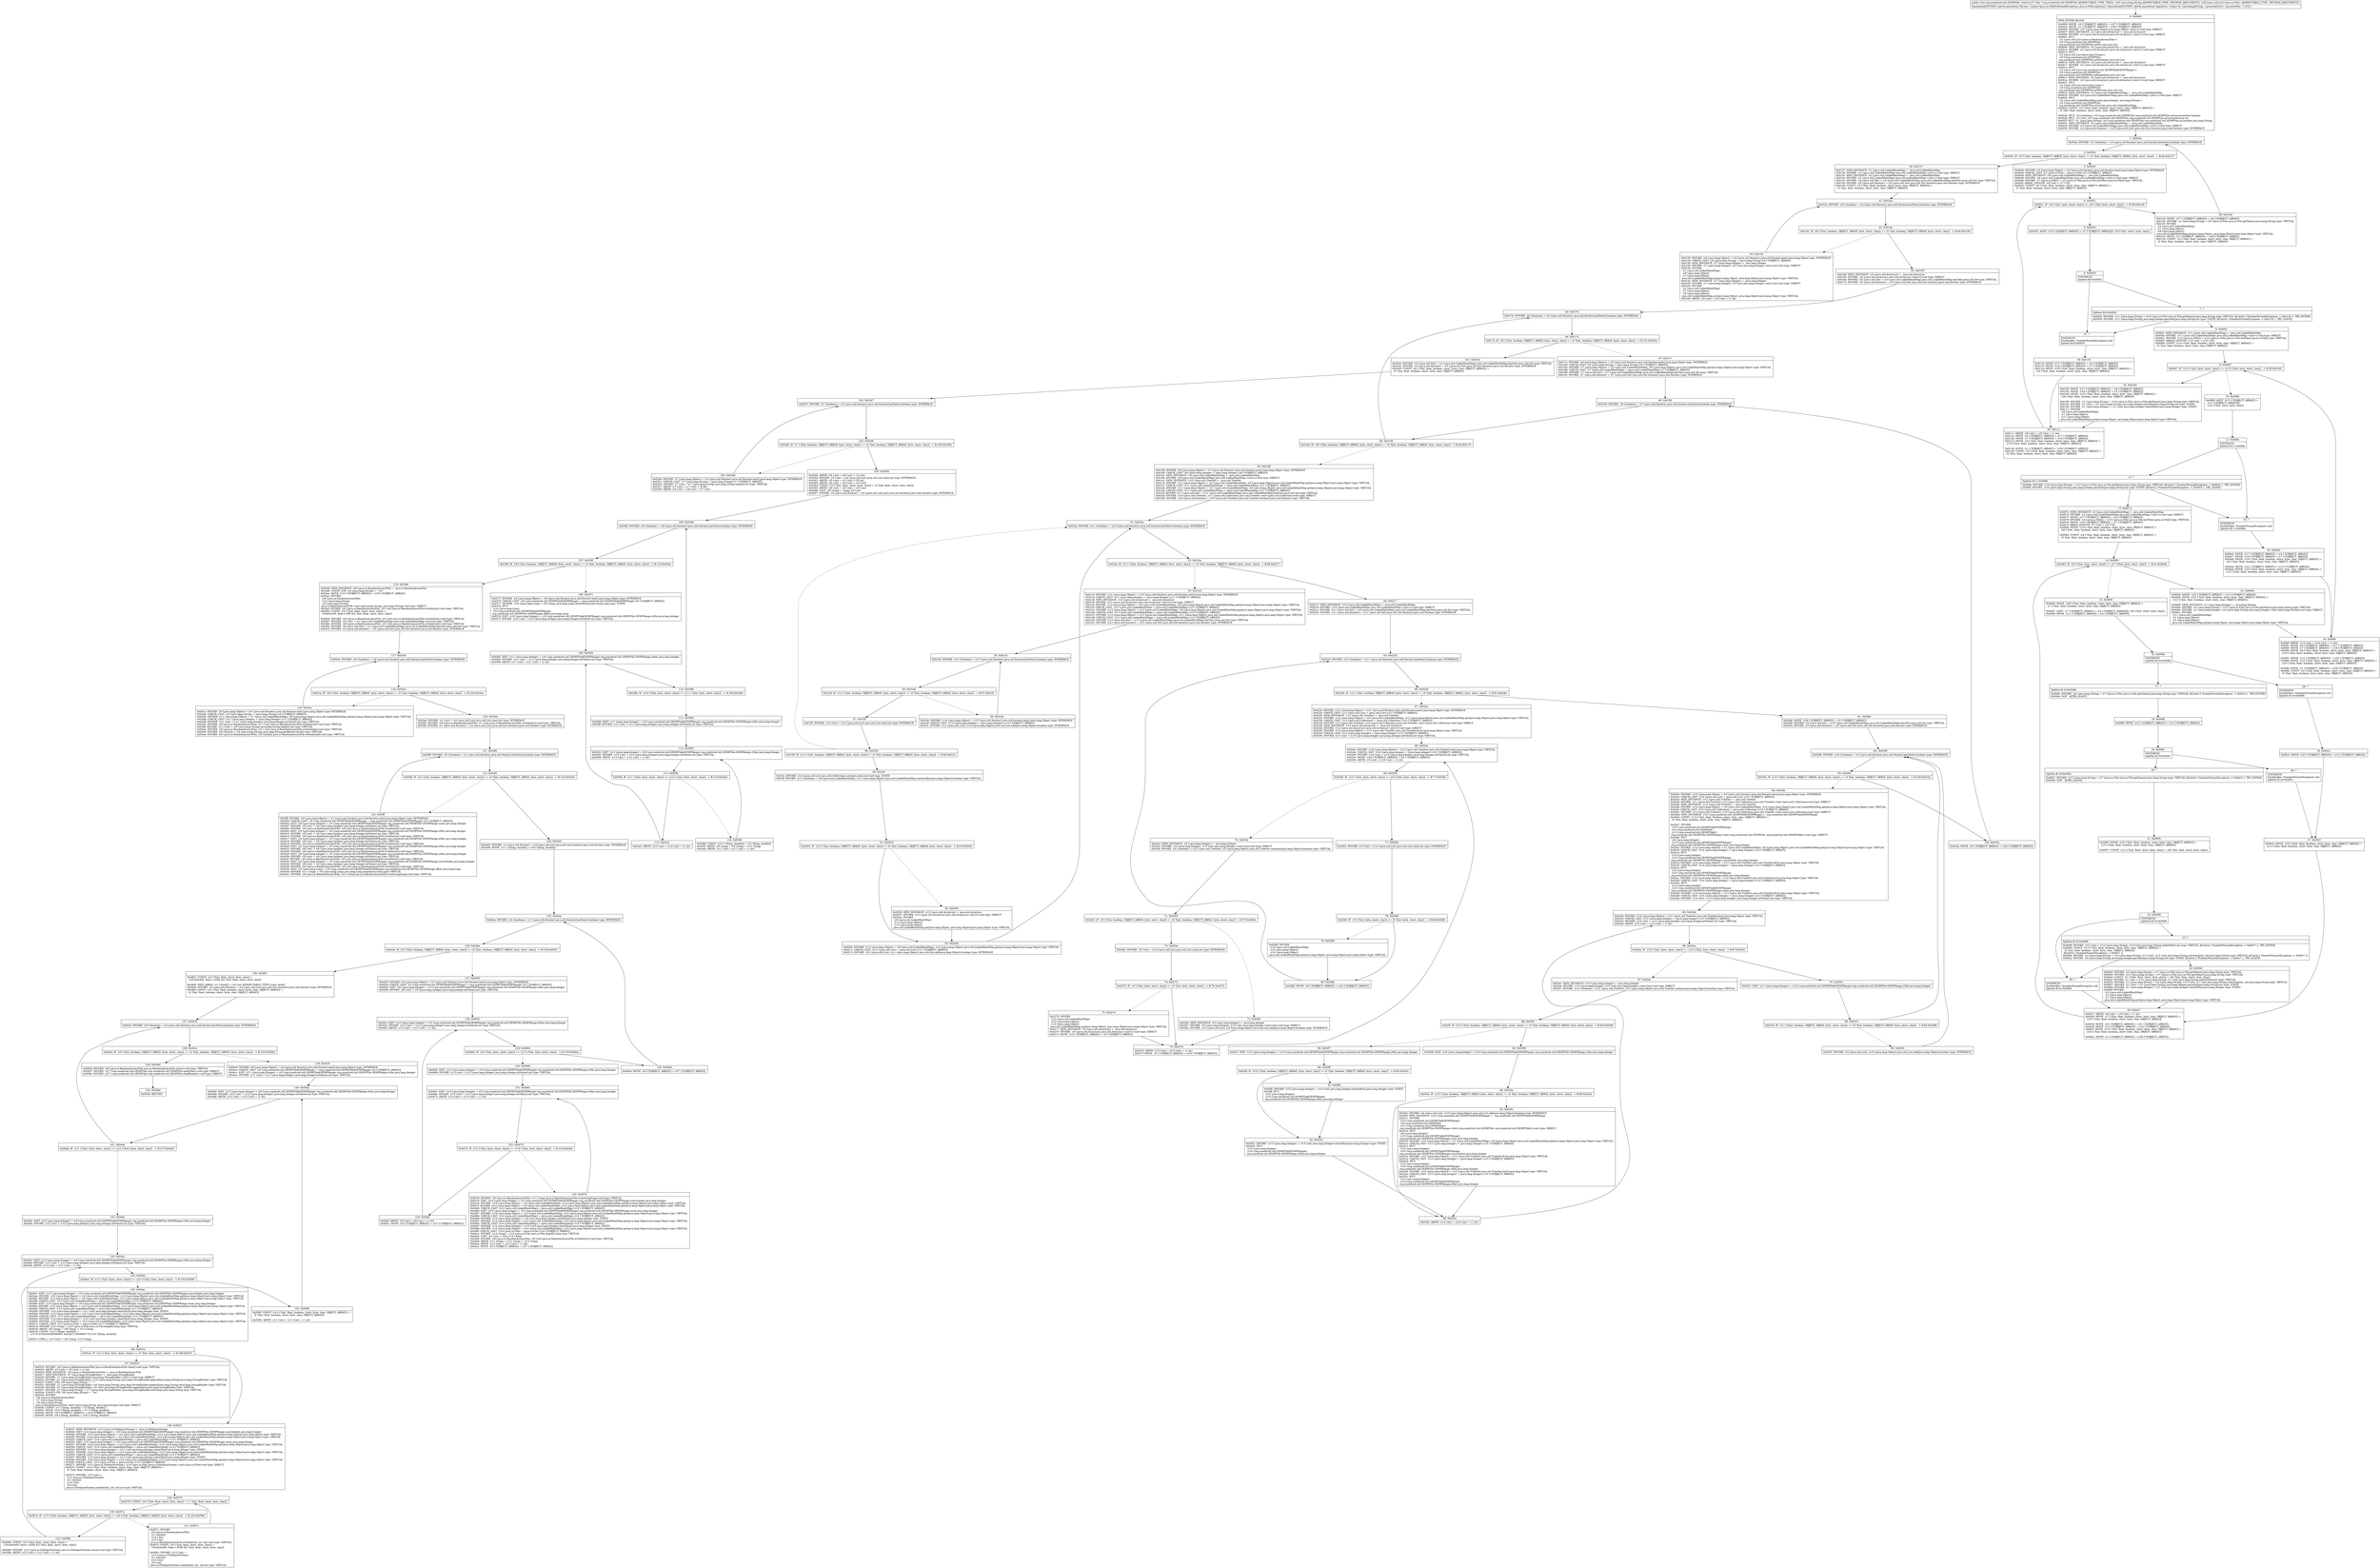 digraph "CFG fororg.osmdroid.util.GEMFFile.\<init\>(Ljava\/lang\/String;Ljava\/util\/List;)V" {
Node_0 [shape=record,label="{0\:\ 0x0000|MTH_ENTER_BLOCK\l|0x0000: MOVE  (r0 I:?[OBJECT, ARRAY]) = (r27 I:?[OBJECT, ARRAY]) \l0x0002: MOVE  (r1 I:?[OBJECT, ARRAY]) = (r28 I:?[OBJECT, ARRAY]) \l0x0004: INVOKE  (r27 I:java.lang.Object) java.lang.Object.\<init\>():void type: DIRECT \l0x0007: NEW_INSTANCE  (r2 I:java.util.ArrayList) =  java.util.ArrayList \l0x0009: INVOKE  (r2 I:java.util.ArrayList) java.util.ArrayList.\<init\>():void type: DIRECT \l0x000c: IPUT  \l  (r2 I:java.util.List\<java.io.RandomAccessFile\>)\l  (r0 I:org.osmdroid.util.GEMFFile)\l org.osmdroid.util.GEMFFile.mFiles java.util.List \l0x000e: NEW_INSTANCE  (r2 I:java.util.ArrayList) =  java.util.ArrayList \l0x0010: INVOKE  (r2 I:java.util.ArrayList) java.util.ArrayList.\<init\>():void type: DIRECT \l0x0013: IPUT  \l  (r2 I:java.util.List\<java.lang.String\>)\l  (r0 I:org.osmdroid.util.GEMFFile)\l org.osmdroid.util.GEMFFile.mFileNames java.util.List \l0x0015: NEW_INSTANCE  (r2 I:java.util.ArrayList) =  java.util.ArrayList \l0x0017: INVOKE  (r2 I:java.util.ArrayList) java.util.ArrayList.\<init\>():void type: DIRECT \l0x001a: IPUT  \l  (r2 I:java.util.List\<org.osmdroid.util.GEMFFile$GEMFRange\>)\l  (r0 I:org.osmdroid.util.GEMFFile)\l org.osmdroid.util.GEMFFile.mRangeData java.util.List \l0x001c: NEW_INSTANCE  (r2 I:java.util.ArrayList) =  java.util.ArrayList \l0x001e: INVOKE  (r2 I:java.util.ArrayList) java.util.ArrayList.\<init\>():void type: DIRECT \l0x0021: IPUT  \l  (r2 I:java.util.List\<java.lang.Long\>)\l  (r0 I:org.osmdroid.util.GEMFFile)\l org.osmdroid.util.GEMFFile.mFileSizes java.util.List \l0x0023: NEW_INSTANCE  (r2 I:java.util.LinkedHashMap) =  java.util.LinkedHashMap \l0x0025: INVOKE  (r2 I:java.util.LinkedHashMap) java.util.LinkedHashMap.\<init\>():void type: DIRECT \l0x0028: IPUT  \l  (r2 I:java.util.LinkedHashMap\<java.lang.Integer, java.lang.String\>)\l  (r0 I:org.osmdroid.util.GEMFFile)\l org.osmdroid.util.GEMFFile.mSources java.util.LinkedHashMap \l0x002a: CONST  (r2 I:?[int, float, boolean, short, byte, char, OBJECT, ARRAY]) = \l  (0 ?[int, float, boolean, short, byte, char, OBJECT, ARRAY])\l \l0x002b: IPUT  (r2 I:boolean), (r0 I:org.osmdroid.util.GEMFFile) org.osmdroid.util.GEMFFile.mSourceLimited boolean \l0x002d: IPUT  (r2 I:int), (r0 I:org.osmdroid.util.GEMFFile) org.osmdroid.util.GEMFFile.mCurrentSource int \l0x002f: IPUT  (r1 I:java.lang.String), (r0 I:org.osmdroid.util.GEMFFile) org.osmdroid.util.GEMFFile.mLocation java.lang.String \l0x0031: NEW_INSTANCE  (r3 I:java.util.LinkedHashMap) =  java.util.LinkedHashMap \l0x0033: INVOKE  (r3 I:java.util.LinkedHashMap) java.util.LinkedHashMap.\<init\>():void type: DIRECT \l0x0036: INVOKE  (r4 I:java.util.Iterator) = (r29 I:java.util.List) java.util.List.iterator():java.util.Iterator type: INTERFACE \l}"];
Node_1 [shape=record,label="{1\:\ 0x003a|0x003a: INVOKE  (r5 I:boolean) = (r4 I:java.util.Iterator) java.util.Iterator.hasNext():boolean type: INTERFACE \l}"];
Node_2 [shape=record,label="{2\:\ 0x003e|0x003e: IF  (r5 I:?[int, boolean, OBJECT, ARRAY, byte, short, char]) == (0 ?[int, boolean, OBJECT, ARRAY, byte, short, char])  \-\> B:40:0x0137 \l}"];
Node_3 [shape=record,label="{3\:\ 0x0040|0x0040: INVOKE  (r5 I:java.lang.Object) = (r4 I:java.util.Iterator) java.util.Iterator.next():java.lang.Object type: INTERFACE \l0x0044: CHECK_CAST  (r5 I:java.io.File) = (java.io.File) (r5 I:?[OBJECT, ARRAY]) \l0x0046: NEW_INSTANCE  (r6 I:java.util.LinkedHashMap) =  java.util.LinkedHashMap \l0x0048: INVOKE  (r6 I:java.util.LinkedHashMap) java.util.LinkedHashMap.\<init\>():void type: DIRECT \l0x004b: INVOKE  (r7 I:java.io.File[]) = (r5 I:java.io.File) java.io.File.listFiles():java.io.File[] type: VIRTUAL \l0x004f: ARRAY_LENGTH  (r8 I:int) = (r7 I:?[]) \l0x0050: CONST  (r9 I:?[int, float, boolean, short, byte, char, OBJECT, ARRAY]) = \l  (0 ?[int, float, boolean, short, byte, char, OBJECT, ARRAY])\l \l}"];
Node_4 [shape=record,label="{4\:\ 0x0051|0x0051: IF  (r9 I:?[int, byte, short, char]) \>= (r8 I:?[int, byte, short, char])  \-\> B:39:0x0129 \l}"];
Node_5 [shape=record,label="{5\:\ 0x0053|0x0053: AGET  (r10 I:?[OBJECT, ARRAY]) = (r7 I:?[OBJECT, ARRAY][]), (r9 I:?[int, short, byte, char]) \l}"];
Node_6 [shape=record,label="{6\:\ 0x0055|SYNTHETIC\lSplitter:B:6:0x0055\l}"];
Node_7 [shape=record,label="{7\:\ ?|Splitter:B:6:0x0055\l|0x0055: INVOKE  (r11 I:java.lang.String) = (r10 I:java.io.File) java.io.File.getName():java.lang.String type: VIRTUAL A[Catch:\{ NumberFormatException \-\> 0x0116 \}, TRY_ENTER]\l0x0059: INVOKE  (r11 I:java.lang.String) java.lang.Integer.parseInt(java.lang.String):int type: STATIC A[Catch:\{ NumberFormatException \-\> 0x0116 \}, TRY_LEAVE]\l}"];
Node_8 [shape=record,label="{8\:\ 0x005c|0x005c: NEW_INSTANCE  (r11 I:java.util.LinkedHashMap) =  java.util.LinkedHashMap \l0x005e: INVOKE  (r11 I:java.util.LinkedHashMap) java.util.LinkedHashMap.\<init\>():void type: DIRECT \l0x0061: INVOKE  (r12 I:java.io.File[]) = (r10 I:java.io.File) java.io.File.listFiles():java.io.File[] type: VIRTUAL \l0x0065: ARRAY_LENGTH  (r13 I:int) = (r12 I:?[]) \l0x0066: CONST  (r14 I:?[int, float, boolean, short, byte, char, OBJECT, ARRAY]) = \l  (0 ?[int, float, boolean, short, byte, char, OBJECT, ARRAY])\l \l}"];
Node_9 [shape=record,label="{9\:\ 0x0067|0x0067: IF  (r14 I:?[int, byte, short, char]) \>= (r13 I:?[int, byte, short, char])  \-\> B:35:0x0100 \l}"];
Node_10 [shape=record,label="{10\:\ 0x0069|0x0069: AGET  (r15 I:?[OBJECT, ARRAY]) = \l  (r12 I:?[OBJECT, ARRAY][])\l  (r14 I:?[int, short, byte, char])\l \l}"];
Node_11 [shape=record,label="{11\:\ 0x006b|SYNTHETIC\lSplitter:B:11:0x006b\l}"];
Node_12 [shape=record,label="{12\:\ ?|Splitter:B:11:0x006b\l|0x006b: INVOKE  (r16 I:java.lang.String) = (r15 I:java.io.File) java.io.File.getName():java.lang.String type: VIRTUAL A[Catch:\{ NumberFormatException \-\> 0x00e5 \}, TRY_ENTER]\l0x006f: INVOKE  (r16 I:java.lang.String) java.lang.Integer.parseInt(java.lang.String):int type: STATIC A[Catch:\{ NumberFormatException \-\> 0x00e5 \}, TRY_LEAVE]\l}"];
Node_13 [shape=record,label="{13\:\ 0x0072|0x0072: NEW_INSTANCE  (r2 I:java.util.LinkedHashMap) =  java.util.LinkedHashMap \l0x0074: INVOKE  (r2 I:java.util.LinkedHashMap) java.util.LinkedHashMap.\<init\>():void type: DIRECT \l0x0077: MOVE  (r17 I:?[OBJECT, ARRAY]) = (r4 I:?[OBJECT, ARRAY]) \l0x0079: INVOKE  (r4 I:java.io.File[]) = (r15 I:java.io.File) java.io.File.listFiles():java.io.File[] type: VIRTUAL \l0x007d: MOVE  (r18 I:?[OBJECT, ARRAY]) = (r7 I:?[OBJECT, ARRAY]) \l0x007f: ARRAY_LENGTH  (r7 I:int) = (r4 I:?[]) \l0x0080: MOVE  (r19 I:?[int, float, boolean, short, byte, char, OBJECT, ARRAY]) = \l  (r8 I:?[int, float, boolean, short, byte, char, OBJECT, ARRAY])\l \l0x0082: CONST  (r8 I:?[int, float, boolean, short, byte, char, OBJECT, ARRAY]) = \l  (0 ?[int, float, boolean, short, byte, char, OBJECT, ARRAY])\l \l}"];
Node_14 [shape=record,label="{14\:\ 0x0083|0x0083: IF  (r8 I:?[int, byte, short, char]) \>= (r7 I:?[int, byte, short, char])  \-\> B:31:0x00d4 \l}"];
Node_15 [shape=record,label="{15\:\ 0x0085|0x0085: MOVE  (r20 I:?[int, float, boolean, short, byte, char, OBJECT, ARRAY]) = \l  (r7 I:?[int, float, boolean, short, byte, char, OBJECT, ARRAY])\l \l0x0087: AGET  (r7 I:?[OBJECT, ARRAY]) = (r4 I:?[OBJECT, ARRAY][]), (r8 I:?[int, short, byte, char]) \l0x0089: MOVE  (r21 I:?[OBJECT, ARRAY]) = (r4 I:?[OBJECT, ARRAY]) \l}"];
Node_16 [shape=record,label="{16\:\ 0x008b|SYNTHETIC\lSplitter:B:16:0x008b\l}"];
Node_17 [shape=record,label="{17\:\ ?|Splitter:B:16:0x008b\l|0x008b: INVOKE  (r4 I:java.lang.String) = (r7 I:java.io.File) java.io.File.getName():java.lang.String type: VIRTUAL A[Catch:\{ NumberFormatException \-\> 0x00c3 \}, TRY_ENTER]\l0x008e: NOP   A[TRY_LEAVE]\l}"];
Node_18 [shape=record,label="{18\:\ 0x008f|0x008f: MOVE  (r22 I:?[OBJECT, ARRAY]) = (r12 I:?[OBJECT, ARRAY]) \l}"];
Node_19 [shape=record,label="{19\:\ 0x0091|SYNTHETIC\lSplitter:B:19:0x0091\l}"];
Node_20 [shape=record,label="{20\:\ ?|Splitter:B:19:0x0091\l|0x0091: INVOKE  (r12 I:java.lang.String) = (r7 I:java.io.File) java.io.File.getName():java.lang.String type: VIRTUAL A[Catch:\{ NumberFormatException \-\> 0x00c5 \}, TRY_ENTER]\l0x0094: NOP   A[TRY_LEAVE]\l}"];
Node_21 [shape=record,label="{21\:\ 0x0095|0x0095: MOVE  (r23 I:?[int, float, boolean, short, byte, char, OBJECT, ARRAY]) = \l  (r13 I:?[int, float, boolean, short, byte, char, OBJECT, ARRAY])\l \l0x0097: CONST  (r13 I:?[int, float, short, byte, char]) = (46 ?[int, float, short, byte, char]) \l}"];
Node_22 [shape=record,label="{22\:\ 0x0099|SYNTHETIC\lSplitter:B:22:0x0099\l}"];
Node_23 [shape=record,label="{23\:\ ?|Splitter:B:22:0x0099\l|0x0099: INVOKE  (r12 I:int) = (r12 I:java.lang.String), (r13 I:int) java.lang.String.indexOf(int):int type: VIRTUAL A[Catch:\{ NumberFormatException \-\> 0x00c7 \}, TRY_ENTER]\l0x009d: CONST  (r13 I:?[int, float, boolean, short, byte, char, OBJECT, ARRAY]) = \l  (0 ?[int, float, boolean, short, byte, char, OBJECT, ARRAY])\l A[Catch:\{ NumberFormatException \-\> 0x00c7 \}]\l0x009e: INVOKE  (r4 I:java.lang.String) = (r4 I:java.lang.String), (r13 I:int), (r12 I:int) java.lang.String.substring(int, int):java.lang.String type: VIRTUAL A[Catch:\{ NumberFormatException \-\> 0x00c7 \}]\l0x00a2: INVOKE  (r4 I:java.lang.String) java.lang.Integer.parseInt(java.lang.String):int type: STATIC A[Catch:\{ NumberFormatException \-\> 0x00c7 \}, TRY_LEAVE]\l}"];
Node_24 [shape=record,label="{24\:\ 0x00a5|0x00a5: INVOKE  (r4 I:java.lang.String) = (r7 I:java.io.File) java.io.File.getName():java.lang.String type: VIRTUAL \l0x00a9: INVOKE  (r12 I:java.lang.String) = (r7 I:java.io.File) java.io.File.getName():java.lang.String type: VIRTUAL \l0x00ad: CONST  (r1 I:?[int, float, short, byte, char]) = (46 ?[int, float, short, byte, char]) \l0x00af: INVOKE  (r1 I:int) = (r12 I:java.lang.String), (r1 I:int) java.lang.String.indexOf(int):int type: VIRTUAL \l0x00b3: INVOKE  (r1 I:java.lang.String) = (r4 I:java.lang.String), (r13 I:int), (r1 I:int) java.lang.String.substring(int, int):java.lang.String type: VIRTUAL \l0x00b7: INVOKE  (r1 I:int) = (r1 I:java.lang.String) java.lang.Integer.parseInt(java.lang.String):int type: STATIC \l0x00bb: INVOKE  (r1 I:java.lang.Integer) = (r1 I:int) java.lang.Integer.valueOf(int):java.lang.Integer type: STATIC \l0x00bf: INVOKE  \l  (r2 I:java.util.LinkedHashMap)\l  (r1 I:java.lang.Object)\l  (r7 I:java.lang.Object)\l java.util.LinkedHashMap.put(java.lang.Object, java.lang.Object):java.lang.Object type: VIRTUAL \l}"];
Node_25 [shape=record,label="{25\:\ 0x00c3|0x00c3: MOVE  (r22 I:?[OBJECT, ARRAY]) = (r12 I:?[OBJECT, ARRAY]) \l}"];
Node_26 [shape=record,label="{26\:\ ?|SYNTHETIC\lExcHandler: NumberFormatException null\lSplitter:B:16:0x008b\l}"];
Node_27 [shape=record,label="{27\:\ 0x00c5|0x00c5: MOVE  (r23 I:?[int, float, boolean, short, byte, char, OBJECT, ARRAY]) = \l  (r13 I:?[int, float, boolean, short, byte, char, OBJECT, ARRAY])\l \l}"];
Node_28 [shape=record,label="{28\:\ ?|SYNTHETIC\lExcHandler: NumberFormatException null\lSplitter:B:19:0x0091\l}"];
Node_29 [shape=record,label="{29\:\ 0x00c7|0x00c7: ARITH  (r8 I:int) = (r8 I:int) + (1 int) \l0x00c9: MOVE  (r7 I:?[int, float, boolean, short, byte, char, OBJECT, ARRAY]) = \l  (r20 I:?[int, float, boolean, short, byte, char, OBJECT, ARRAY])\l \l0x00cb: MOVE  (r4 I:?[OBJECT, ARRAY]) = (r21 I:?[OBJECT, ARRAY]) \l0x00cd: MOVE  (r12 I:?[OBJECT, ARRAY]) = (r22 I:?[OBJECT, ARRAY]) \l0x00cf: MOVE  (r13 I:?[int, float, boolean, short, byte, char, OBJECT, ARRAY]) = \l  (r23 I:?[int, float, boolean, short, byte, char, OBJECT, ARRAY])\l \l0x00d1: MOVE  (r1 I:?[OBJECT, ARRAY]) = (r28 I:?[OBJECT, ARRAY]) \l}"];
Node_30 [shape=record,label="{30\:\ ?|SYNTHETIC\lExcHandler: NumberFormatException null\lSplitter:B:22:0x0099\l}"];
Node_31 [shape=record,label="{31\:\ 0x00d4|0x00d4: MOVE  (r22 I:?[OBJECT, ARRAY]) = (r12 I:?[OBJECT, ARRAY]) \l0x00d6: MOVE  (r23 I:?[int, float, boolean, short, byte, char, OBJECT, ARRAY]) = \l  (r13 I:?[int, float, boolean, short, byte, char, OBJECT, ARRAY])\l \l0x00d8: NEW_INSTANCE  (r1 I:java.lang.Integer) =  java.lang.Integer \l0x00da: INVOKE  (r4 I:java.lang.String) = (r15 I:java.io.File) java.io.File.getName():java.lang.String type: VIRTUAL \l0x00de: INVOKE  (r1 I:java.lang.Integer), (r4 I:java.lang.String) java.lang.Integer.\<init\>(java.lang.String):void type: DIRECT \l0x00e1: INVOKE  \l  (r11 I:java.util.LinkedHashMap)\l  (r1 I:java.lang.Object)\l  (r2 I:java.lang.Object)\l java.util.LinkedHashMap.put(java.lang.Object, java.lang.Object):java.lang.Object type: VIRTUAL \l}"];
Node_32 [shape=record,label="{32\:\ 0x00e5|0x00e5: MOVE  (r17 I:?[OBJECT, ARRAY]) = (r4 I:?[OBJECT, ARRAY]) \l0x00e7: MOVE  (r18 I:?[OBJECT, ARRAY]) = (r7 I:?[OBJECT, ARRAY]) \l0x00e9: MOVE  (r19 I:?[int, float, boolean, short, byte, char, OBJECT, ARRAY]) = \l  (r8 I:?[int, float, boolean, short, byte, char, OBJECT, ARRAY])\l \l0x00eb: MOVE  (r22 I:?[OBJECT, ARRAY]) = (r12 I:?[OBJECT, ARRAY]) \l0x00ed: MOVE  (r23 I:?[int, float, boolean, short, byte, char, OBJECT, ARRAY]) = \l  (r13 I:?[int, float, boolean, short, byte, char, OBJECT, ARRAY])\l \l}"];
Node_33 [shape=record,label="{33\:\ ?|SYNTHETIC\lExcHandler: NumberFormatException null\lSplitter:B:11:0x006b\l}"];
Node_34 [shape=record,label="{34\:\ 0x00ef|0x00ef: ARITH  (r14 I:int) = (r14 I:int) + (1 int) \l0x00f1: MOVE  (r4 I:?[OBJECT, ARRAY]) = (r17 I:?[OBJECT, ARRAY]) \l0x00f3: MOVE  (r7 I:?[OBJECT, ARRAY]) = (r18 I:?[OBJECT, ARRAY]) \l0x00f5: MOVE  (r8 I:?[int, float, boolean, short, byte, char, OBJECT, ARRAY]) = \l  (r19 I:?[int, float, boolean, short, byte, char, OBJECT, ARRAY])\l \l0x00f7: MOVE  (r12 I:?[OBJECT, ARRAY]) = (r22 I:?[OBJECT, ARRAY]) \l0x00f9: MOVE  (r13 I:?[int, float, boolean, short, byte, char, OBJECT, ARRAY]) = \l  (r23 I:?[int, float, boolean, short, byte, char, OBJECT, ARRAY])\l \l0x00fb: MOVE  (r1 I:?[OBJECT, ARRAY]) = (r28 I:?[OBJECT, ARRAY]) \l0x00fd: CONST  (r2 I:?[int, float, boolean, short, byte, char, OBJECT, ARRAY]) = \l  (0 ?[int, float, boolean, short, byte, char, OBJECT, ARRAY])\l \l}"];
Node_35 [shape=record,label="{35\:\ 0x0100|0x0100: MOVE  (r17 I:?[OBJECT, ARRAY]) = (r4 I:?[OBJECT, ARRAY]) \l0x0102: MOVE  (r18 I:?[OBJECT, ARRAY]) = (r7 I:?[OBJECT, ARRAY]) \l0x0104: MOVE  (r19 I:?[int, float, boolean, short, byte, char, OBJECT, ARRAY]) = \l  (r8 I:?[int, float, boolean, short, byte, char, OBJECT, ARRAY])\l \l0x0106: INVOKE  (r1 I:java.lang.String) = (r10 I:java.io.File) java.io.File.getName():java.lang.String type: VIRTUAL \l0x010a: INVOKE  (r1 I:int) = (r1 I:java.lang.String) java.lang.Integer.parseInt(java.lang.String):int type: STATIC \l0x010e: INVOKE  (r1 I:java.lang.Integer) = (r1 I:int) java.lang.Integer.valueOf(int):java.lang.Integer type: STATIC \l0x0112: INVOKE  \l  (r6 I:java.util.LinkedHashMap)\l  (r1 I:java.lang.Object)\l  (r11 I:java.lang.Object)\l java.util.LinkedHashMap.put(java.lang.Object, java.lang.Object):java.lang.Object type: VIRTUAL \l}"];
Node_36 [shape=record,label="{36\:\ 0x0116|0x0116: MOVE  (r17 I:?[OBJECT, ARRAY]) = (r4 I:?[OBJECT, ARRAY]) \l0x0118: MOVE  (r18 I:?[OBJECT, ARRAY]) = (r7 I:?[OBJECT, ARRAY]) \l0x011a: MOVE  (r19 I:?[int, float, boolean, short, byte, char, OBJECT, ARRAY]) = \l  (r8 I:?[int, float, boolean, short, byte, char, OBJECT, ARRAY])\l \l}"];
Node_37 [shape=record,label="{37\:\ ?|SYNTHETIC\lExcHandler: NumberFormatException null\lSplitter:B:6:0x0055\l}"];
Node_38 [shape=record,label="{38\:\ 0x011c|0x011c: ARITH  (r9 I:int) = (r9 I:int) + (1 int) \l0x011e: MOVE  (r4 I:?[OBJECT, ARRAY]) = (r17 I:?[OBJECT, ARRAY]) \l0x0120: MOVE  (r7 I:?[OBJECT, ARRAY]) = (r18 I:?[OBJECT, ARRAY]) \l0x0122: MOVE  (r8 I:?[int, float, boolean, short, byte, char, OBJECT, ARRAY]) = \l  (r19 I:?[int, float, boolean, short, byte, char, OBJECT, ARRAY])\l \l0x0124: MOVE  (r1 I:?[OBJECT, ARRAY]) = (r28 I:?[OBJECT, ARRAY]) \l0x0126: CONST  (r2 I:?[int, float, boolean, short, byte, char, OBJECT, ARRAY]) = \l  (0 ?[int, float, boolean, short, byte, char, OBJECT, ARRAY])\l \l}"];
Node_39 [shape=record,label="{39\:\ 0x0129|0x0129: MOVE  (r17 I:?[OBJECT, ARRAY]) = (r4 I:?[OBJECT, ARRAY]) \l0x012b: INVOKE  (r1 I:java.lang.String) = (r5 I:java.io.File) java.io.File.getName():java.lang.String type: VIRTUAL \l0x012f: INVOKE  \l  (r3 I:java.util.LinkedHashMap)\l  (r1 I:java.lang.Object)\l  (r6 I:java.lang.Object)\l java.util.LinkedHashMap.put(java.lang.Object, java.lang.Object):java.lang.Object type: VIRTUAL \l0x0132: MOVE  (r1 I:?[OBJECT, ARRAY]) = (r28 I:?[OBJECT, ARRAY]) \l0x0134: CONST  (r2 I:?[int, float, boolean, short, byte, char, OBJECT, ARRAY]) = \l  (0 ?[int, float, boolean, short, byte, char, OBJECT, ARRAY])\l \l}"];
Node_40 [shape=record,label="{40\:\ 0x0137|0x0137: NEW_INSTANCE  (r1 I:java.util.LinkedHashMap) =  java.util.LinkedHashMap \l0x0139: INVOKE  (r1 I:java.util.LinkedHashMap) java.util.LinkedHashMap.\<init\>():void type: DIRECT \l0x013c: NEW_INSTANCE  (r2 I:java.util.LinkedHashMap) =  java.util.LinkedHashMap \l0x013e: INVOKE  (r2 I:java.util.LinkedHashMap) java.util.LinkedHashMap.\<init\>():void type: DIRECT \l0x0141: INVOKE  (r4 I:java.util.Set) = (r3 I:java.util.LinkedHashMap) java.util.LinkedHashMap.keySet():java.util.Set type: VIRTUAL \l0x0145: INVOKE  (r4 I:java.util.Iterator) = (r4 I:java.util.Set) java.util.Set.iterator():java.util.Iterator type: INTERFACE \l0x0149: CONST  (r5 I:?[int, float, boolean, short, byte, char, OBJECT, ARRAY]) = \l  (0 ?[int, float, boolean, short, byte, char, OBJECT, ARRAY])\l \l}"];
Node_41 [shape=record,label="{41\:\ 0x014a|0x014a: INVOKE  (r6 I:boolean) = (r4 I:java.util.Iterator) java.util.Iterator.hasNext():boolean type: INTERFACE \l}"];
Node_42 [shape=record,label="{42\:\ 0x014e|0x014e: IF  (r6 I:?[int, boolean, OBJECT, ARRAY, byte, short, char]) == (0 ?[int, boolean, OBJECT, ARRAY, byte, short, char])  \-\> B:44:0x0169 \l}"];
Node_43 [shape=record,label="{43\:\ 0x0150|0x0150: INVOKE  (r6 I:java.lang.Object) = (r4 I:java.util.Iterator) java.util.Iterator.next():java.lang.Object type: INTERFACE \l0x0154: CHECK_CAST  (r6 I:java.lang.String) = (java.lang.String) (r6 I:?[OBJECT, ARRAY]) \l0x0156: NEW_INSTANCE  (r7 I:java.lang.Integer) =  java.lang.Integer \l0x0158: INVOKE  (r7 I:java.lang.Integer), (r5 I:int) java.lang.Integer.\<init\>(int):void type: DIRECT \l0x015b: INVOKE  \l  (r1 I:java.util.LinkedHashMap)\l  (r6 I:java.lang.Object)\l  (r7 I:java.lang.Object)\l java.util.LinkedHashMap.put(java.lang.Object, java.lang.Object):java.lang.Object type: VIRTUAL \l0x015e: NEW_INSTANCE  (r7 I:java.lang.Integer) =  java.lang.Integer \l0x0160: INVOKE  (r7 I:java.lang.Integer), (r5 I:int) java.lang.Integer.\<init\>(int):void type: DIRECT \l0x0163: INVOKE  \l  (r2 I:java.util.LinkedHashMap)\l  (r7 I:java.lang.Object)\l  (r6 I:java.lang.Object)\l java.util.LinkedHashMap.put(java.lang.Object, java.lang.Object):java.lang.Object type: VIRTUAL \l0x0166: ARITH  (r5 I:int) = (r5 I:int) + (1 int) \l}"];
Node_44 [shape=record,label="{44\:\ 0x0169|0x0169: NEW_INSTANCE  (r4 I:java.util.ArrayList) =  java.util.ArrayList \l0x016b: INVOKE  (r4 I:java.util.ArrayList) java.util.ArrayList.\<init\>():void type: DIRECT \l0x016e: INVOKE  (r5 I:java.util.Set) = (r3 I:java.util.LinkedHashMap) java.util.LinkedHashMap.keySet():java.util.Set type: VIRTUAL \l0x0172: INVOKE  (r5 I:java.util.Iterator) = (r5 I:java.util.Set) java.util.Set.iterator():java.util.Iterator type: INTERFACE \l}"];
Node_45 [shape=record,label="{45\:\ 0x0176|0x0176: INVOKE  (r6 I:boolean) = (r5 I:java.util.Iterator) java.util.Iterator.hasNext():boolean type: INTERFACE \l}"];
Node_46 [shape=record,label="{46\:\ 0x017a|0x017a: IF  (r6 I:?[int, boolean, OBJECT, ARRAY, byte, short, char]) == (0 ?[int, boolean, OBJECT, ARRAY, byte, short, char])  \-\> B:101:0x033e \l}"];
Node_47 [shape=record,label="{47\:\ 0x017c|0x017c: INVOKE  (r6 I:java.lang.Object) = (r5 I:java.util.Iterator) java.util.Iterator.next():java.lang.Object type: INTERFACE \l0x0180: CHECK_CAST  (r6 I:java.lang.String) = (java.lang.String) (r6 I:?[OBJECT, ARRAY]) \l0x0182: INVOKE  (r7 I:java.lang.Object) = (r3 I:java.util.LinkedHashMap), (r6 I:java.lang.Object) java.util.LinkedHashMap.get(java.lang.Object):java.lang.Object type: VIRTUAL \l0x0186: CHECK_CAST  (r7 I:java.util.LinkedHashMap) = (java.util.LinkedHashMap) (r7 I:?[OBJECT, ARRAY]) \l0x0188: INVOKE  (r7 I:java.util.Set) = (r7 I:java.util.LinkedHashMap) java.util.LinkedHashMap.keySet():java.util.Set type: VIRTUAL \l0x018c: INVOKE  (r7 I:java.util.Iterator) = (r7 I:java.util.Set) java.util.Set.iterator():java.util.Iterator type: INTERFACE \l}"];
Node_48 [shape=record,label="{48\:\ 0x0190|0x0190: INVOKE  (r8 I:boolean) = (r7 I:java.util.Iterator) java.util.Iterator.hasNext():boolean type: INTERFACE \l}"];
Node_49 [shape=record,label="{49\:\ 0x0194|0x0194: IF  (r8 I:?[int, boolean, OBJECT, ARRAY, byte, short, char]) == (0 ?[int, boolean, OBJECT, ARRAY, byte, short, char])  \-\> B:45:0x0176 \l}"];
Node_50 [shape=record,label="{50\:\ 0x0196|0x0196: INVOKE  (r8 I:java.lang.Object) = (r7 I:java.util.Iterator) java.util.Iterator.next():java.lang.Object type: INTERFACE \l0x019a: CHECK_CAST  (r8 I:java.lang.Integer) = (java.lang.Integer) (r8 I:?[OBJECT, ARRAY]) \l0x019c: NEW_INSTANCE  (r9 I:java.util.LinkedHashMap) =  java.util.LinkedHashMap \l0x019e: INVOKE  (r9 I:java.util.LinkedHashMap) java.util.LinkedHashMap.\<init\>():void type: DIRECT \l0x01a1: NEW_INSTANCE  (r10 I:java.util.TreeSet) =  java.util.TreeSet \l0x01a3: INVOKE  (r11 I:java.lang.Object) = (r3 I:java.util.LinkedHashMap), (r6 I:java.lang.Object) java.util.LinkedHashMap.get(java.lang.Object):java.lang.Object type: VIRTUAL \l0x01a7: CHECK_CAST  (r11 I:java.util.LinkedHashMap) = (java.util.LinkedHashMap) (r11 I:?[OBJECT, ARRAY]) \l0x01a9: INVOKE  (r11 I:java.lang.Object) = (r11 I:java.util.LinkedHashMap), (r8 I:java.lang.Object) java.util.LinkedHashMap.get(java.lang.Object):java.lang.Object type: VIRTUAL \l0x01ad: CHECK_CAST  (r11 I:java.util.LinkedHashMap) = (java.util.LinkedHashMap) (r11 I:?[OBJECT, ARRAY]) \l0x01af: INVOKE  (r11 I:java.util.Set) = (r11 I:java.util.LinkedHashMap) java.util.LinkedHashMap.keySet():java.util.Set type: VIRTUAL \l0x01b3: INVOKE  (r10 I:java.util.TreeSet), (r11 I:java.util.Collection) java.util.TreeSet.\<init\>(java.util.Collection):void type: DIRECT \l0x01b6: INVOKE  (r10 I:java.util.Iterator) = (r10 I:java.util.TreeSet) java.util.TreeSet.iterator():java.util.Iterator type: VIRTUAL \l}"];
Node_51 [shape=record,label="{51\:\ 0x01ba|0x01ba: INVOKE  (r11 I:boolean) = (r10 I:java.util.Iterator) java.util.Iterator.hasNext():boolean type: INTERFACE \l}"];
Node_52 [shape=record,label="{52\:\ 0x01be|0x01be: IF  (r11 I:?[int, boolean, OBJECT, ARRAY, byte, short, char]) == (0 ?[int, boolean, OBJECT, ARRAY, byte, short, char])  \-\> B:64:0x0217 \l}"];
Node_53 [shape=record,label="{53\:\ 0x01c0|0x01c0: INVOKE  (r11 I:java.lang.Object) = (r10 I:java.util.Iterator) java.util.Iterator.next():java.lang.Object type: INTERFACE \l0x01c4: CHECK_CAST  (r11 I:java.lang.Integer) = (java.lang.Integer) (r11 I:?[OBJECT, ARRAY]) \l0x01c6: NEW_INSTANCE  (r12 I:java.util.ArrayList) =  java.util.ArrayList \l0x01c8: INVOKE  (r12 I:java.util.ArrayList) java.util.ArrayList.\<init\>():void type: DIRECT \l0x01cb: INVOKE  (r13 I:java.lang.Object) = (r3 I:java.util.LinkedHashMap), (r6 I:java.lang.Object) java.util.LinkedHashMap.get(java.lang.Object):java.lang.Object type: VIRTUAL \l0x01cf: CHECK_CAST  (r13 I:java.util.LinkedHashMap) = (java.util.LinkedHashMap) (r13 I:?[OBJECT, ARRAY]) \l0x01d1: INVOKE  (r13 I:java.lang.Object) = (r13 I:java.util.LinkedHashMap), (r8 I:java.lang.Object) java.util.LinkedHashMap.get(java.lang.Object):java.lang.Object type: VIRTUAL \l0x01d5: CHECK_CAST  (r13 I:java.util.LinkedHashMap) = (java.util.LinkedHashMap) (r13 I:?[OBJECT, ARRAY]) \l0x01d7: INVOKE  (r13 I:java.lang.Object) = (r13 I:java.util.LinkedHashMap), (r11 I:java.lang.Object) java.util.LinkedHashMap.get(java.lang.Object):java.lang.Object type: VIRTUAL \l0x01db: CHECK_CAST  (r13 I:java.util.LinkedHashMap) = (java.util.LinkedHashMap) (r13 I:?[OBJECT, ARRAY]) \l0x01dd: INVOKE  (r13 I:java.util.Set) = (r13 I:java.util.LinkedHashMap) java.util.LinkedHashMap.keySet():java.util.Set type: VIRTUAL \l0x01e1: INVOKE  (r13 I:java.util.Iterator) = (r13 I:java.util.Set) java.util.Set.iterator():java.util.Iterator type: INTERFACE \l}"];
Node_54 [shape=record,label="{54\:\ 0x01e5|0x01e5: INVOKE  (r14 I:boolean) = (r13 I:java.util.Iterator) java.util.Iterator.hasNext():boolean type: INTERFACE \l}"];
Node_55 [shape=record,label="{55\:\ 0x01e9|0x01e9: IF  (r14 I:?[int, boolean, OBJECT, ARRAY, byte, short, char]) == (0 ?[int, boolean, OBJECT, ARRAY, byte, short, char])  \-\> B:57:0x01f5 \l}"];
Node_56 [shape=record,label="{56\:\ 0x01eb|0x01eb: INVOKE  (r14 I:java.lang.Object) = (r13 I:java.util.Iterator) java.util.Iterator.next():java.lang.Object type: INTERFACE \l0x01ef: CHECK_CAST  (r14 I:java.lang.Integer) = (java.lang.Integer) (r14 I:?[OBJECT, ARRAY]) \l0x01f1: INVOKE  (r12 I:java.util.List), (r14 I:java.lang.Object) java.util.List.add(java.lang.Object):boolean type: INTERFACE \l}"];
Node_57 [shape=record,label="{57\:\ 0x01f5|0x01f5: INVOKE  (r13 I:int) = (r12 I:java.util.List) java.util.List.size():int type: INTERFACE \l}"];
Node_58 [shape=record,label="{58\:\ 0x01f9|0x01f9: IF  (r13 I:?[int, boolean, OBJECT, ARRAY, byte, short, char]) != (0 ?[int, boolean, OBJECT, ARRAY, byte, short, char])  \-\> B:60:0x01fc \l}"];
Node_60 [shape=record,label="{60\:\ 0x01fc|0x01fc: INVOKE  (r12 I:java.util.List) java.util.Collections.sort(java.util.List):void type: STATIC \l0x01ff: INVOKE  (r13 I:boolean) = (r9 I:java.util.LinkedHashMap), (r12 I:java.lang.Object) java.util.LinkedHashMap.containsKey(java.lang.Object):boolean type: VIRTUAL \l}"];
Node_61 [shape=record,label="{61\:\ 0x0203|0x0203: IF  (r13 I:?[int, boolean, OBJECT, ARRAY, byte, short, char]) != (0 ?[int, boolean, OBJECT, ARRAY, byte, short, char])  \-\> B:63:0x020d \l}"];
Node_62 [shape=record,label="{62\:\ 0x0205|0x0205: NEW_INSTANCE  (r13 I:java.util.ArrayList) =  java.util.ArrayList \l0x0207: INVOKE  (r13 I:java.util.ArrayList) java.util.ArrayList.\<init\>():void type: DIRECT \l0x020a: INVOKE  \l  (r9 I:java.util.LinkedHashMap)\l  (r12 I:java.lang.Object)\l  (r13 I:java.lang.Object)\l java.util.LinkedHashMap.put(java.lang.Object, java.lang.Object):java.lang.Object type: VIRTUAL \l}"];
Node_63 [shape=record,label="{63\:\ 0x020d|0x020d: INVOKE  (r12 I:java.lang.Object) = (r9 I:java.util.LinkedHashMap), (r12 I:java.lang.Object) java.util.LinkedHashMap.get(java.lang.Object):java.lang.Object type: VIRTUAL \l0x0211: CHECK_CAST  (r12 I:java.util.List) = (java.util.List) (r12 I:?[OBJECT, ARRAY]) \l0x0213: INVOKE  (r12 I:java.util.List), (r11 I:java.lang.Object) java.util.List.add(java.lang.Object):boolean type: INTERFACE \l}"];
Node_64 [shape=record,label="{64\:\ 0x0217|0x0217: NEW_INSTANCE  (r10 I:java.util.LinkedHashMap) =  java.util.LinkedHashMap \l0x0219: INVOKE  (r10 I:java.util.LinkedHashMap) java.util.LinkedHashMap.\<init\>():void type: DIRECT \l0x021c: INVOKE  (r11 I:java.util.Set) = (r9 I:java.util.LinkedHashMap) java.util.LinkedHashMap.keySet():java.util.Set type: VIRTUAL \l0x0220: INVOKE  (r11 I:java.util.Iterator) = (r11 I:java.util.Set) java.util.Set.iterator():java.util.Iterator type: INTERFACE \l}"];
Node_65 [shape=record,label="{65\:\ 0x0224|0x0224: INVOKE  (r12 I:boolean) = (r11 I:java.util.Iterator) java.util.Iterator.hasNext():boolean type: INTERFACE \l}"];
Node_66 [shape=record,label="{66\:\ 0x0228|0x0228: IF  (r12 I:?[int, boolean, OBJECT, ARRAY, byte, short, char]) == (0 ?[int, boolean, OBJECT, ARRAY, byte, short, char])  \-\> B:81:0x028e \l}"];
Node_67 [shape=record,label="{67\:\ 0x022a|0x022a: INVOKE  (r12 I:java.lang.Object) = (r11 I:java.util.Iterator) java.util.Iterator.next():java.lang.Object type: INTERFACE \l0x022e: CHECK_CAST  (r12 I:java.util.List) = (java.util.List) (r12 I:?[OBJECT, ARRAY]) \l0x0230: NEW_INSTANCE  (r13 I:java.util.TreeSet) =  java.util.TreeSet \l0x0232: INVOKE  (r14 I:java.lang.Object) = (r9 I:java.util.LinkedHashMap), (r12 I:java.lang.Object) java.util.LinkedHashMap.get(java.lang.Object):java.lang.Object type: VIRTUAL \l0x0236: CHECK_CAST  (r14 I:java.util.Collection) = (java.util.Collection) (r14 I:?[OBJECT, ARRAY]) \l0x0238: INVOKE  (r13 I:java.util.TreeSet), (r14 I:java.util.Collection) java.util.TreeSet.\<init\>(java.util.Collection):void type: DIRECT \l0x023b: NEW_INSTANCE  (r14 I:java.util.ArrayList) =  java.util.ArrayList \l0x023d: INVOKE  (r14 I:java.util.ArrayList) java.util.ArrayList.\<init\>():void type: DIRECT \l0x0240: INVOKE  (r15 I:java.lang.Object) = (r13 I:java.util.TreeSet) java.util.TreeSet.first():java.lang.Object type: VIRTUAL \l0x0244: CHECK_CAST  (r15 I:java.lang.Integer) = (java.lang.Integer) (r15 I:?[OBJECT, ARRAY]) \l0x0246: INVOKE  (r15 I:int) = (r15 I:java.lang.Integer) java.lang.Integer.intValue():int type: VIRTUAL \l}"];
Node_68 [shape=record,label="{68\:\ 0x024a|0x024a: INVOKE  (r16 I:java.lang.Object) = (r13 I:java.util.TreeSet) java.util.TreeSet.last():java.lang.Object type: VIRTUAL \l0x024e: CHECK_CAST  (r16 I:java.lang.Integer) = (java.lang.Integer) (r16 I:?[OBJECT, ARRAY]) \l0x0250: INVOKE  (r16 I:int) = (r16 I:java.lang.Integer) java.lang.Integer.intValue():int type: VIRTUAL \l0x0254: MOVE  (r24 I:?[OBJECT, ARRAY]) = (r5 I:?[OBJECT, ARRAY]) \l0x0256: ARITH  (r5 I:int) = (r16 I:int) + (1 int) \l}"];
Node_69 [shape=record,label="{69\:\ 0x0258|0x0258: IF  (r15 I:?[int, byte, short, char]) \>= (r5 I:?[int, byte, short, char])  \-\> B:77:0x0282 \l}"];
Node_70 [shape=record,label="{70\:\ 0x025a|0x025a: NEW_INSTANCE  (r5 I:java.lang.Integer) =  java.lang.Integer \l0x025c: INVOKE  (r5 I:java.lang.Integer), (r15 I:int) java.lang.Integer.\<init\>(int):void type: DIRECT \l0x025f: INVOKE  (r5 I:boolean) = (r13 I:java.util.TreeSet), (r5 I:java.lang.Object) java.util.TreeSet.contains(java.lang.Object):boolean type: VIRTUAL \l}"];
Node_71 [shape=record,label="{71\:\ 0x0263|0x0263: IF  (r5 I:?[int, boolean, OBJECT, ARRAY, byte, short, char]) == (0 ?[int, boolean, OBJECT, ARRAY, byte, short, char])  \-\> B:73:0x026e \l}"];
Node_72 [shape=record,label="{72\:\ 0x0265|0x0265: NEW_INSTANCE  (r5 I:java.lang.Integer) =  java.lang.Integer \l0x0267: INVOKE  (r5 I:java.lang.Integer), (r15 I:int) java.lang.Integer.\<init\>(int):void type: DIRECT \l0x026a: INVOKE  (r14 I:java.util.List), (r5 I:java.lang.Object) java.util.List.add(java.lang.Object):boolean type: INTERFACE \l}"];
Node_73 [shape=record,label="{73\:\ 0x026e|0x026e: INVOKE  (r5 I:int) = (r14 I:java.util.List) java.util.List.size():int type: INTERFACE \l}"];
Node_74 [shape=record,label="{74\:\ 0x0272|0x0272: IF  (r5 I:?[int, byte, short, char]) \<= (0 ?[int, byte, short, char])  \-\> B:76:0x027d \l}"];
Node_75 [shape=record,label="{75\:\ 0x0274|0x0274: INVOKE  \l  (r10 I:java.util.LinkedHashMap)\l  (r12 I:java.lang.Object)\l  (r14 I:java.lang.Object)\l java.util.LinkedHashMap.put(java.lang.Object, java.lang.Object):java.lang.Object type: VIRTUAL \l0x0277: NEW_INSTANCE  (r5 I:java.util.ArrayList) =  java.util.ArrayList \l0x0279: INVOKE  (r5 I:java.util.ArrayList) java.util.ArrayList.\<init\>():void type: DIRECT \l0x027c: MOVE  (r14 I:?[OBJECT, ARRAY]) = (r5 I:?[OBJECT, ARRAY]) \l}"];
Node_76 [shape=record,label="{76\:\ 0x027d|0x027d: ARITH  (r15 I:int) = (r15 I:int) + (1 int) \l0x027f: MOVE  (r5 I:?[OBJECT, ARRAY]) = (r24 I:?[OBJECT, ARRAY]) \l}"];
Node_77 [shape=record,label="{77\:\ 0x0282|0x0282: INVOKE  (r5 I:int) = (r14 I:java.util.List) java.util.List.size():int type: INTERFACE \l}"];
Node_78 [shape=record,label="{78\:\ 0x0286|0x0286: IF  (r5 I:?[int, byte, short, char]) \<= (0 ?[int, byte, short, char])  \-\> B:80:0x028b \l}"];
Node_79 [shape=record,label="{79\:\ 0x0288|0x0288: INVOKE  \l  (r10 I:java.util.LinkedHashMap)\l  (r12 I:java.lang.Object)\l  (r14 I:java.lang.Object)\l java.util.LinkedHashMap.put(java.lang.Object, java.lang.Object):java.lang.Object type: VIRTUAL \l}"];
Node_80 [shape=record,label="{80\:\ 0x028b|0x028b: MOVE  (r5 I:?[OBJECT, ARRAY]) = (r24 I:?[OBJECT, ARRAY]) \l}"];
Node_81 [shape=record,label="{81\:\ 0x028e|0x028e: MOVE  (r24 I:?[OBJECT, ARRAY]) = (r5 I:?[OBJECT, ARRAY]) \l0x0290: INVOKE  (r5 I:java.util.Set) = (r10 I:java.util.LinkedHashMap) java.util.LinkedHashMap.keySet():java.util.Set type: VIRTUAL \l0x0294: INVOKE  (r5 I:java.util.Iterator) = (r5 I:java.util.Set) java.util.Set.iterator():java.util.Iterator type: INTERFACE \l}"];
Node_82 [shape=record,label="{82\:\ 0x0298|0x0298: INVOKE  (r10 I:boolean) = (r5 I:java.util.Iterator) java.util.Iterator.hasNext():boolean type: INTERFACE \l}"];
Node_83 [shape=record,label="{83\:\ 0x029c|0x029c: IF  (r10 I:?[int, boolean, OBJECT, ARRAY, byte, short, char]) == (0 ?[int, boolean, OBJECT, ARRAY, byte, short, char])  \-\> B:100:0x033a \l}"];
Node_84 [shape=record,label="{84\:\ 0x029e|0x029e: INVOKE  (r10 I:java.lang.Object) = (r5 I:java.util.Iterator) java.util.Iterator.next():java.lang.Object type: INTERFACE \l0x02a2: CHECK_CAST  (r10 I:java.util.List) = (java.util.List) (r10 I:?[OBJECT, ARRAY]) \l0x02a4: NEW_INSTANCE  (r11 I:java.util.TreeSet) =  java.util.TreeSet \l0x02a6: INVOKE  (r11 I:java.util.TreeSet), (r10 I:java.util.Collection) java.util.TreeSet.\<init\>(java.util.Collection):void type: DIRECT \l0x02a9: NEW_INSTANCE  (r12 I:java.util.TreeSet) =  java.util.TreeSet \l0x02ab: INVOKE  (r10 I:java.lang.Object) = (r9 I:java.util.LinkedHashMap), (r10 I:java.lang.Object) java.util.LinkedHashMap.get(java.lang.Object):java.lang.Object type: VIRTUAL \l0x02af: CHECK_CAST  (r10 I:java.util.Collection) = (java.util.Collection) (r10 I:?[OBJECT, ARRAY]) \l0x02b1: INVOKE  (r12 I:java.util.TreeSet), (r10 I:java.util.Collection) java.util.TreeSet.\<init\>(java.util.Collection):void type: DIRECT \l0x02b4: NEW_INSTANCE  (r10 I:org.osmdroid.util.GEMFFile$GEMFRange) =  org.osmdroid.util.GEMFFile$GEMFRange \l0x02b6: CONST  (r13 I:?[int, float, boolean, short, byte, char, OBJECT, ARRAY]) = \l  (0 ?[int, float, boolean, short, byte, char, OBJECT, ARRAY])\l \l0x02b7: INVOKE  \l  (r10 I:org.osmdroid.util.GEMFFile$GEMFRange)\l  (r0 I:org.osmdroid.util.GEMFFile)\l  (r13 I:org.osmdroid.util.GEMFFile$1)\l org.osmdroid.util.GEMFFile.GEMFRange.\<init\>(org.osmdroid.util.GEMFFile, org.osmdroid.util.GEMFFile$1):void type: DIRECT \l0x02ba: IPUT  \l  (r8 I:java.lang.Integer)\l  (r10 I:org.osmdroid.util.GEMFFile$GEMFRange)\l org.osmdroid.util.GEMFFile.GEMFRange.zoom java.lang.Integer \l0x02bc: INVOKE  (r14 I:java.lang.Object) = (r1 I:java.util.LinkedHashMap), (r6 I:java.lang.Object) java.util.LinkedHashMap.get(java.lang.Object):java.lang.Object type: VIRTUAL \l0x02c0: CHECK_CAST  (r14 I:java.lang.Integer) = (java.lang.Integer) (r14 I:?[OBJECT, ARRAY]) \l0x02c2: IPUT  \l  (r14 I:java.lang.Integer)\l  (r10 I:org.osmdroid.util.GEMFFile$GEMFRange)\l org.osmdroid.util.GEMFFile.GEMFRange.sourceIndex java.lang.Integer \l0x02c4: INVOKE  (r14 I:java.lang.Object) = (r12 I:java.util.TreeSet) java.util.TreeSet.first():java.lang.Object type: VIRTUAL \l0x02c8: CHECK_CAST  (r14 I:java.lang.Integer) = (java.lang.Integer) (r14 I:?[OBJECT, ARRAY]) \l0x02ca: IPUT  \l  (r14 I:java.lang.Integer)\l  (r10 I:org.osmdroid.util.GEMFFile$GEMFRange)\l org.osmdroid.util.GEMFFile.GEMFRange.xMin java.lang.Integer \l0x02cc: INVOKE  (r14 I:java.lang.Object) = (r12 I:java.util.TreeSet) java.util.TreeSet.last():java.lang.Object type: VIRTUAL \l0x02d0: CHECK_CAST  (r14 I:java.lang.Integer) = (java.lang.Integer) (r14 I:?[OBJECT, ARRAY]) \l0x02d2: IPUT  \l  (r14 I:java.lang.Integer)\l  (r10 I:org.osmdroid.util.GEMFFile$GEMFRange)\l org.osmdroid.util.GEMFFile.GEMFRange.xMax java.lang.Integer \l0x02d4: INVOKE  (r14 I:java.lang.Object) = (r11 I:java.util.TreeSet) java.util.TreeSet.first():java.lang.Object type: VIRTUAL \l0x02d8: CHECK_CAST  (r14 I:java.lang.Integer) = (java.lang.Integer) (r14 I:?[OBJECT, ARRAY]) \l0x02da: INVOKE  (r14 I:int) = (r14 I:java.lang.Integer) java.lang.Integer.intValue():int type: VIRTUAL \l}"];
Node_85 [shape=record,label="{85\:\ 0x02de|0x02de: INVOKE  (r15 I:java.lang.Object) = (r11 I:java.util.TreeSet) java.util.TreeSet.last():java.lang.Object type: VIRTUAL \l0x02e2: CHECK_CAST  (r15 I:java.lang.Integer) = (java.lang.Integer) (r15 I:?[OBJECT, ARRAY]) \l0x02e4: INVOKE  (r15 I:int) = (r15 I:java.lang.Integer) java.lang.Integer.intValue():int type: VIRTUAL \l0x02e8: ARITH  (r15 I:int) = (r15 I:int) + (1 int) \l}"];
Node_86 [shape=record,label="{86\:\ 0x02ea|0x02ea: IF  (r14 I:?[int, byte, short, char]) \>= (r15 I:?[int, byte, short, char])  \-\> B:97:0x0331 \l}"];
Node_87 [shape=record,label="{87\:\ 0x02ec|0x02ec: NEW_INSTANCE  (r15 I:java.lang.Integer) =  java.lang.Integer \l0x02ee: INVOKE  (r15 I:java.lang.Integer), (r14 I:int) java.lang.Integer.\<init\>(int):void type: DIRECT \l0x02f1: INVOKE  (r15 I:boolean) = (r11 I:java.util.TreeSet), (r15 I:java.lang.Object) java.util.TreeSet.contains(java.lang.Object):boolean type: VIRTUAL \l}"];
Node_88 [shape=record,label="{88\:\ 0x02f5|0x02f5: IF  (r15 I:?[int, boolean, OBJECT, ARRAY, byte, short, char]) == (0 ?[int, boolean, OBJECT, ARRAY, byte, short, char])  \-\> B:93:0x0308 \l}"];
Node_89 [shape=record,label="{89\:\ 0x02f7|0x02f7: IGET  (r15 I:java.lang.Integer) = (r10 I:org.osmdroid.util.GEMFFile$GEMFRange) org.osmdroid.util.GEMFFile.GEMFRange.yMin java.lang.Integer \l}"];
Node_90 [shape=record,label="{90\:\ 0x02f9|0x02f9: IF  (r15 I:?[int, boolean, OBJECT, ARRAY, byte, short, char]) != (0 ?[int, boolean, OBJECT, ARRAY, byte, short, char])  \-\> B:92:0x0301 \l}"];
Node_91 [shape=record,label="{91\:\ 0x02fb|0x02fb: INVOKE  (r15 I:java.lang.Integer) = (r14 I:int) java.lang.Integer.valueOf(int):java.lang.Integer type: STATIC \l0x02ff: IPUT  \l  (r15 I:java.lang.Integer)\l  (r10 I:org.osmdroid.util.GEMFFile$GEMFRange)\l org.osmdroid.util.GEMFFile.GEMFRange.yMin java.lang.Integer \l}"];
Node_92 [shape=record,label="{92\:\ 0x0301|0x0301: INVOKE  (r15 I:java.lang.Integer) = (r14 I:int) java.lang.Integer.valueOf(int):java.lang.Integer type: STATIC \l0x0305: IPUT  \l  (r15 I:java.lang.Integer)\l  (r10 I:org.osmdroid.util.GEMFFile$GEMFRange)\l org.osmdroid.util.GEMFFile.GEMFRange.yMax java.lang.Integer \l}"];
Node_93 [shape=record,label="{93\:\ 0x0308|0x0308: IGET  (r15 I:java.lang.Integer) = (r10 I:org.osmdroid.util.GEMFFile$GEMFRange) org.osmdroid.util.GEMFFile.GEMFRange.yMin java.lang.Integer \l}"];
Node_94 [shape=record,label="{94\:\ 0x030a|0x030a: IF  (r15 I:?[int, boolean, OBJECT, ARRAY, byte, short, char]) == (0 ?[int, boolean, OBJECT, ARRAY, byte, short, char])  \-\> B:96:0x032e \l}"];
Node_95 [shape=record,label="{95\:\ 0x030c|0x030c: INVOKE  (r4 I:java.util.List), (r10 I:java.lang.Object) java.util.List.add(java.lang.Object):boolean type: INTERFACE \l0x030f: NEW_INSTANCE  (r10 I:org.osmdroid.util.GEMFFile$GEMFRange) =  org.osmdroid.util.GEMFFile$GEMFRange \l0x0311: INVOKE  \l  (r10 I:org.osmdroid.util.GEMFFile$GEMFRange)\l  (r0 I:org.osmdroid.util.GEMFFile)\l  (r13 I:org.osmdroid.util.GEMFFile$1)\l org.osmdroid.util.GEMFFile.GEMFRange.\<init\>(org.osmdroid.util.GEMFFile, org.osmdroid.util.GEMFFile$1):void type: DIRECT \l0x0314: IPUT  \l  (r8 I:java.lang.Integer)\l  (r10 I:org.osmdroid.util.GEMFFile$GEMFRange)\l org.osmdroid.util.GEMFFile.GEMFRange.zoom java.lang.Integer \l0x0316: INVOKE  (r15 I:java.lang.Object) = (r1 I:java.util.LinkedHashMap), (r6 I:java.lang.Object) java.util.LinkedHashMap.get(java.lang.Object):java.lang.Object type: VIRTUAL \l0x031a: CHECK_CAST  (r15 I:java.lang.Integer) = (java.lang.Integer) (r15 I:?[OBJECT, ARRAY]) \l0x031c: IPUT  \l  (r15 I:java.lang.Integer)\l  (r10 I:org.osmdroid.util.GEMFFile$GEMFRange)\l org.osmdroid.util.GEMFFile.GEMFRange.sourceIndex java.lang.Integer \l0x031e: INVOKE  (r15 I:java.lang.Object) = (r12 I:java.util.TreeSet) java.util.TreeSet.first():java.lang.Object type: VIRTUAL \l0x0322: CHECK_CAST  (r15 I:java.lang.Integer) = (java.lang.Integer) (r15 I:?[OBJECT, ARRAY]) \l0x0324: IPUT  \l  (r15 I:java.lang.Integer)\l  (r10 I:org.osmdroid.util.GEMFFile$GEMFRange)\l org.osmdroid.util.GEMFFile.GEMFRange.xMin java.lang.Integer \l0x0326: INVOKE  (r15 I:java.lang.Object) = (r12 I:java.util.TreeSet) java.util.TreeSet.last():java.lang.Object type: VIRTUAL \l0x032a: CHECK_CAST  (r15 I:java.lang.Integer) = (java.lang.Integer) (r15 I:?[OBJECT, ARRAY]) \l0x032c: IPUT  \l  (r15 I:java.lang.Integer)\l  (r10 I:org.osmdroid.util.GEMFFile$GEMFRange)\l org.osmdroid.util.GEMFFile.GEMFRange.xMax java.lang.Integer \l}"];
Node_96 [shape=record,label="{96\:\ 0x032e|0x032e: ARITH  (r14 I:int) = (r14 I:int) + (1 int) \l}"];
Node_97 [shape=record,label="{97\:\ 0x0331|0x0331: IGET  (r11 I:java.lang.Integer) = (r10 I:org.osmdroid.util.GEMFFile$GEMFRange) org.osmdroid.util.GEMFFile.GEMFRange.yMin java.lang.Integer \l}"];
Node_98 [shape=record,label="{98\:\ 0x0333|0x0333: IF  (r11 I:?[int, boolean, OBJECT, ARRAY, byte, short, char]) == (0 ?[int, boolean, OBJECT, ARRAY, byte, short, char])  \-\> B:82:0x0298 \l}"];
Node_99 [shape=record,label="{99\:\ 0x0335|0x0335: INVOKE  (r4 I:java.util.List), (r10 I:java.lang.Object) java.util.List.add(java.lang.Object):boolean type: INTERFACE \l}"];
Node_100 [shape=record,label="{100\:\ 0x033a|0x033a: MOVE  (r5 I:?[OBJECT, ARRAY]) = (r24 I:?[OBJECT, ARRAY]) \l}"];
Node_101 [shape=record,label="{101\:\ 0x033e|0x033e: INVOKE  (r5 I:java.util.Set) = (r1 I:java.util.LinkedHashMap) java.util.LinkedHashMap.keySet():java.util.Set type: VIRTUAL \l0x0342: INVOKE  (r5 I:java.util.Iterator) = (r5 I:java.util.Set) java.util.Set.iterator():java.util.Iterator type: INTERFACE \l0x0346: CONST  (r6 I:?[int, float, boolean, short, byte, char, OBJECT, ARRAY]) = \l  (0 ?[int, float, boolean, short, byte, char, OBJECT, ARRAY])\l \l}"];
Node_102 [shape=record,label="{102\:\ 0x0347|0x0347: INVOKE  (r7 I:boolean) = (r5 I:java.util.Iterator) java.util.Iterator.hasNext():boolean type: INTERFACE \l}"];
Node_103 [shape=record,label="{103\:\ 0x034b|0x034b: IF  (r7 I:?[int, boolean, OBJECT, ARRAY, byte, short, char]) == (0 ?[int, boolean, OBJECT, ARRAY, byte, short, char])  \-\> B:105:0x035b \l}"];
Node_104 [shape=record,label="{104\:\ 0x034d|0x034d: INVOKE  (r7 I:java.lang.Object) = (r5 I:java.util.Iterator) java.util.Iterator.next():java.lang.Object type: INTERFACE \l0x0351: CHECK_CAST  (r7 I:java.lang.String) = (java.lang.String) (r7 I:?[OBJECT, ARRAY]) \l0x0353: INVOKE  (r7 I:int) = (r7 I:java.lang.String) java.lang.String.length():int type: VIRTUAL \l0x0357: ARITH  (r7 I:int) = (r7 I:int) + (8 int) \l0x0359: ARITH  (r6 I:int) = (r6 I:int) + (r7 I:int) \l}"];
Node_105 [shape=record,label="{105\:\ 0x035b|0x035b: ARITH  (r6 I:int) = (r6 I:int) + (12 int) \l0x035d: INVOKE  (r5 I:int) = (r4 I:java.util.List) java.util.List.size():int type: INTERFACE \l0x0361: ARITH  (r5 I:int) = (r5 I:int) * (32 int) \l0x0363: ARITH  (r6 I:int) = (r6 I:int) + (r5 I:int) \l0x0364: CONST  (r5 I:?[int, float, short, byte, char]) = (4 ?[int, float, short, byte, char]) \l0x0365: ARITH  (r6 I:int) = (r6 I:int) + (r5 I:int) \l0x0366: CAST  (r6 I:long) = (long) (r6 I:int) \l0x0367: INVOKE  (r8 I:java.util.Iterator) = (r4 I:java.util.List) java.util.List.iterator():java.util.Iterator type: INTERFACE \l}"];
Node_106 [shape=record,label="{106\:\ 0x036b|0x036b: INVOKE  (r9 I:boolean) = (r8 I:java.util.Iterator) java.util.Iterator.hasNext():boolean type: INTERFACE \l}"];
Node_107 [shape=record,label="{107\:\ 0x036f|0x036f: IF  (r9 I:?[int, boolean, OBJECT, ARRAY, byte, short, char]) == (0 ?[int, boolean, OBJECT, ARRAY, byte, short, char])  \-\> B:116:0x03a6 \l}"];
Node_108 [shape=record,label="{108\:\ 0x0371|0x0371: INVOKE  (r9 I:java.lang.Object) = (r8 I:java.util.Iterator) java.util.Iterator.next():java.lang.Object type: INTERFACE \l0x0375: CHECK_CAST  (r9 I:org.osmdroid.util.GEMFFile$GEMFRange) = (org.osmdroid.util.GEMFFile$GEMFRange) (r9 I:?[OBJECT, ARRAY]) \l0x0377: INVOKE  (r10 I:java.lang.Long) = (r6 I:long) java.lang.Long.valueOf(long):java.lang.Long type: STATIC \l0x037b: IPUT  \l  (r10 I:java.lang.Long)\l  (r9 I:org.osmdroid.util.GEMFFile$GEMFRange)\l org.osmdroid.util.GEMFFile.GEMFRange.offset java.lang.Long \l0x037d: IGET  (r10 I:java.lang.Integer) = (r9 I:org.osmdroid.util.GEMFFile$GEMFRange) org.osmdroid.util.GEMFFile.GEMFRange.xMin java.lang.Integer \l0x037f: INVOKE  (r10 I:int) = (r10 I:java.lang.Integer) java.lang.Integer.intValue():int type: VIRTUAL \l}"];
Node_109 [shape=record,label="{109\:\ 0x0383|0x0383: IGET  (r11 I:java.lang.Integer) = (r9 I:org.osmdroid.util.GEMFFile$GEMFRange) org.osmdroid.util.GEMFFile.GEMFRange.xMax java.lang.Integer \l0x0385: INVOKE  (r11 I:int) = (r11 I:java.lang.Integer) java.lang.Integer.intValue():int type: VIRTUAL \l0x0389: ARITH  (r11 I:int) = (r11 I:int) + (1 int) \l}"];
Node_110 [shape=record,label="{110\:\ 0x038b|0x038b: IF  (r10 I:?[int, byte, short, char]) \>= (r11 I:?[int, byte, short, char])  \-\> B:106:0x036b \l}"];
Node_111 [shape=record,label="{111\:\ 0x038d|0x038d: IGET  (r11 I:java.lang.Integer) = (r9 I:org.osmdroid.util.GEMFFile$GEMFRange) org.osmdroid.util.GEMFFile.GEMFRange.yMin java.lang.Integer \l0x038f: INVOKE  (r11 I:int) = (r11 I:java.lang.Integer) java.lang.Integer.intValue():int type: VIRTUAL \l}"];
Node_112 [shape=record,label="{112\:\ 0x0393|0x0393: IGET  (r12 I:java.lang.Integer) = (r9 I:org.osmdroid.util.GEMFFile$GEMFRange) org.osmdroid.util.GEMFFile.GEMFRange.yMax java.lang.Integer \l0x0395: INVOKE  (r12 I:int) = (r12 I:java.lang.Integer) java.lang.Integer.intValue():int type: VIRTUAL \l0x0399: ARITH  (r12 I:int) = (r12 I:int) + (1 int) \l}"];
Node_113 [shape=record,label="{113\:\ 0x039b|0x039b: IF  (r11 I:?[int, byte, short, char]) \>= (r12 I:?[int, byte, short, char])  \-\> B:115:0x03a3 \l}"];
Node_114 [shape=record,label="{114\:\ 0x039d|0x039d: CONST  (r12 I:?[long, double]) = (12 ?[long, double]) \l0x039f: ARITH  (r6 I:long) = (r6 I:long) + (r12 I:long) \l0x03a0: ARITH  (r11 I:int) = (r11 I:int) + (1 int) \l}"];
Node_115 [shape=record,label="{115\:\ 0x03a3|0x03a3: ARITH  (r10 I:int) = (r10 I:int) + (1 int) \l}"];
Node_116 [shape=record,label="{116\:\ 0x03a6|0x03a6: NEW_INSTANCE  (r8 I:java.io.RandomAccessFile) =  java.io.RandomAccessFile \l0x03a8: CONST_STR  (r9 I:java.lang.String) =  \"rw\" \l0x03aa: MOVE  (r10 I:?[OBJECT, ARRAY]) = (r28 I:?[OBJECT, ARRAY]) \l0x03ac: INVOKE  \l  (r8 I:java.io.RandomAccessFile)\l  (r10 I:java.lang.String)\l  (r9 I:java.lang.String)\l java.io.RandomAccessFile.\<init\>(java.lang.String, java.lang.String):void type: DIRECT \l0x03af: INVOKE  (r8 I:java.io.RandomAccessFile), (r5 I:int) java.io.RandomAccessFile.writeInt(int):void type: VIRTUAL \l0x03b2: CONST  (r5 I:?[int, float, short, byte, char]) = \l  (256(0x100, float:3.59E\-43) ?[int, float, short, byte, char])\l \l0x03b4: INVOKE  (r8 I:java.io.RandomAccessFile), (r5 I:int) java.io.RandomAccessFile.writeInt(int):void type: VIRTUAL \l0x03b7: INVOKE  (r5 I:int) = (r1 I:java.util.LinkedHashMap) java.util.LinkedHashMap.size():int type: VIRTUAL \l0x03bb: INVOKE  (r8 I:java.io.RandomAccessFile), (r5 I:int) java.io.RandomAccessFile.writeInt(int):void type: VIRTUAL \l0x03be: INVOKE  (r5 I:java.util.Set) = (r1 I:java.util.LinkedHashMap) java.util.LinkedHashMap.keySet():java.util.Set type: VIRTUAL \l0x03c2: INVOKE  (r5 I:java.util.Iterator) = (r5 I:java.util.Set) java.util.Set.iterator():java.util.Iterator type: INTERFACE \l}"];
Node_117 [shape=record,label="{117\:\ 0x03c6|0x03c6: INVOKE  (r9 I:boolean) = (r5 I:java.util.Iterator) java.util.Iterator.hasNext():boolean type: INTERFACE \l}"];
Node_118 [shape=record,label="{118\:\ 0x03ca|0x03ca: IF  (r9 I:?[int, boolean, OBJECT, ARRAY, byte, short, char]) == (0 ?[int, boolean, OBJECT, ARRAY, byte, short, char])  \-\> B:120:0x03ee \l}"];
Node_119 [shape=record,label="{119\:\ 0x03cc|0x03cc: INVOKE  (r9 I:java.lang.Object) = (r5 I:java.util.Iterator) java.util.Iterator.next():java.lang.Object type: INTERFACE \l0x03d0: CHECK_CAST  (r9 I:java.lang.String) = (java.lang.String) (r9 I:?[OBJECT, ARRAY]) \l0x03d2: INVOKE  (r11 I:java.lang.Object) = (r1 I:java.util.LinkedHashMap), (r9 I:java.lang.Object) java.util.LinkedHashMap.get(java.lang.Object):java.lang.Object type: VIRTUAL \l0x03d6: CHECK_CAST  (r11 I:java.lang.Integer) = (java.lang.Integer) (r11 I:?[OBJECT, ARRAY]) \l0x03d8: INVOKE  (r11 I:int) = (r11 I:java.lang.Integer) java.lang.Integer.intValue():int type: VIRTUAL \l0x03dc: INVOKE  (r8 I:java.io.RandomAccessFile), (r11 I:int) java.io.RandomAccessFile.writeInt(int):void type: VIRTUAL \l0x03df: INVOKE  (r11 I:int) = (r9 I:java.lang.String) java.lang.String.length():int type: VIRTUAL \l0x03e3: INVOKE  (r8 I:java.io.RandomAccessFile), (r11 I:int) java.io.RandomAccessFile.writeInt(int):void type: VIRTUAL \l0x03e6: INVOKE  (r9 I:byte[]) = (r9 I:java.lang.String) java.lang.String.getBytes():byte[] type: VIRTUAL \l0x03ea: INVOKE  (r8 I:java.io.RandomAccessFile), (r9 I:byte[]) java.io.RandomAccessFile.write(byte[]):void type: VIRTUAL \l}"];
Node_120 [shape=record,label="{120\:\ 0x03ee|0x03ee: INVOKE  (r1 I:int) = (r4 I:java.util.List) java.util.List.size():int type: INTERFACE \l0x03f2: INVOKE  (r8 I:java.io.RandomAccessFile), (r1 I:int) java.io.RandomAccessFile.writeInt(int):void type: VIRTUAL \l0x03f5: INVOKE  (r1 I:java.util.Iterator) = (r4 I:java.util.List) java.util.List.iterator():java.util.Iterator type: INTERFACE \l}"];
Node_121 [shape=record,label="{121\:\ 0x03f9|0x03f9: INVOKE  (r5 I:boolean) = (r1 I:java.util.Iterator) java.util.Iterator.hasNext():boolean type: INTERFACE \l}"];
Node_122 [shape=record,label="{122\:\ 0x03fd|0x03fd: IF  (r5 I:?[int, boolean, OBJECT, ARRAY, byte, short, char]) == (0 ?[int, boolean, OBJECT, ARRAY, byte, short, char])  \-\> B:124:0x0445 \l}"];
Node_123 [shape=record,label="{123\:\ 0x03ff|0x03ff: INVOKE  (r5 I:java.lang.Object) = (r1 I:java.util.Iterator) java.util.Iterator.next():java.lang.Object type: INTERFACE \l0x0403: CHECK_CAST  (r5 I:org.osmdroid.util.GEMFFile$GEMFRange) = (org.osmdroid.util.GEMFFile$GEMFRange) (r5 I:?[OBJECT, ARRAY]) \l0x0405: IGET  (r9 I:java.lang.Integer) = (r5 I:org.osmdroid.util.GEMFFile$GEMFRange) org.osmdroid.util.GEMFFile.GEMFRange.zoom java.lang.Integer \l0x0407: INVOKE  (r9 I:int) = (r9 I:java.lang.Integer) java.lang.Integer.intValue():int type: VIRTUAL \l0x040b: INVOKE  (r8 I:java.io.RandomAccessFile), (r9 I:int) java.io.RandomAccessFile.writeInt(int):void type: VIRTUAL \l0x040e: IGET  (r9 I:java.lang.Integer) = (r5 I:org.osmdroid.util.GEMFFile$GEMFRange) org.osmdroid.util.GEMFFile.GEMFRange.xMin java.lang.Integer \l0x0410: INVOKE  (r9 I:int) = (r9 I:java.lang.Integer) java.lang.Integer.intValue():int type: VIRTUAL \l0x0414: INVOKE  (r8 I:java.io.RandomAccessFile), (r9 I:int) java.io.RandomAccessFile.writeInt(int):void type: VIRTUAL \l0x0417: IGET  (r9 I:java.lang.Integer) = (r5 I:org.osmdroid.util.GEMFFile$GEMFRange) org.osmdroid.util.GEMFFile.GEMFRange.xMax java.lang.Integer \l0x0419: INVOKE  (r9 I:int) = (r9 I:java.lang.Integer) java.lang.Integer.intValue():int type: VIRTUAL \l0x041d: INVOKE  (r8 I:java.io.RandomAccessFile), (r9 I:int) java.io.RandomAccessFile.writeInt(int):void type: VIRTUAL \l0x0420: IGET  (r9 I:java.lang.Integer) = (r5 I:org.osmdroid.util.GEMFFile$GEMFRange) org.osmdroid.util.GEMFFile.GEMFRange.yMin java.lang.Integer \l0x0422: INVOKE  (r9 I:int) = (r9 I:java.lang.Integer) java.lang.Integer.intValue():int type: VIRTUAL \l0x0426: INVOKE  (r8 I:java.io.RandomAccessFile), (r9 I:int) java.io.RandomAccessFile.writeInt(int):void type: VIRTUAL \l0x0429: IGET  (r9 I:java.lang.Integer) = (r5 I:org.osmdroid.util.GEMFFile$GEMFRange) org.osmdroid.util.GEMFFile.GEMFRange.yMax java.lang.Integer \l0x042b: INVOKE  (r9 I:int) = (r9 I:java.lang.Integer) java.lang.Integer.intValue():int type: VIRTUAL \l0x042f: INVOKE  (r8 I:java.io.RandomAccessFile), (r9 I:int) java.io.RandomAccessFile.writeInt(int):void type: VIRTUAL \l0x0432: IGET  (r9 I:java.lang.Integer) = (r5 I:org.osmdroid.util.GEMFFile$GEMFRange) org.osmdroid.util.GEMFFile.GEMFRange.sourceIndex java.lang.Integer \l0x0434: INVOKE  (r9 I:int) = (r9 I:java.lang.Integer) java.lang.Integer.intValue():int type: VIRTUAL \l0x0438: INVOKE  (r8 I:java.io.RandomAccessFile), (r9 I:int) java.io.RandomAccessFile.writeInt(int):void type: VIRTUAL \l0x043b: IGET  (r5 I:java.lang.Long) = (r5 I:org.osmdroid.util.GEMFFile$GEMFRange) org.osmdroid.util.GEMFFile.GEMFRange.offset java.lang.Long \l0x043d: INVOKE  (r11 I:long) = (r5 I:java.lang.Long) java.lang.Long.longValue():long type: VIRTUAL \l0x0441: INVOKE  (r8 I:java.io.RandomAccessFile), (r11 I:long) java.io.RandomAccessFile.writeLong(long):void type: VIRTUAL \l}"];
Node_124 [shape=record,label="{124\:\ 0x0445|0x0445: INVOKE  (r1 I:java.util.Iterator) = (r4 I:java.util.List) java.util.List.iterator():java.util.Iterator type: INTERFACE \l0x0449: MOVE  (r11 I:?[long, double]) = (r6 I:?[long, double]) \l}"];
Node_125 [shape=record,label="{125\:\ 0x044a|0x044a: INVOKE  (r5 I:boolean) = (r1 I:java.util.Iterator) java.util.Iterator.hasNext():boolean type: INTERFACE \l}"];
Node_126 [shape=record,label="{126\:\ 0x044e|0x044e: IF  (r5 I:?[int, boolean, OBJECT, ARRAY, byte, short, char]) == (0 ?[int, boolean, OBJECT, ARRAY, byte, short, char])  \-\> B:136:0x04b7 \l}"];
Node_127 [shape=record,label="{127\:\ 0x0450|0x0450: INVOKE  (r5 I:java.lang.Object) = (r1 I:java.util.Iterator) java.util.Iterator.next():java.lang.Object type: INTERFACE \l0x0454: CHECK_CAST  (r5 I:org.osmdroid.util.GEMFFile$GEMFRange) = (org.osmdroid.util.GEMFFile$GEMFRange) (r5 I:?[OBJECT, ARRAY]) \l0x0456: IGET  (r9 I:java.lang.Integer) = (r5 I:org.osmdroid.util.GEMFFile$GEMFRange) org.osmdroid.util.GEMFFile.GEMFRange.xMin java.lang.Integer \l0x0458: INVOKE  (r9 I:int) = (r9 I:java.lang.Integer) java.lang.Integer.intValue():int type: VIRTUAL \l}"];
Node_128 [shape=record,label="{128\:\ 0x045c|0x045c: IGET  (r13 I:java.lang.Integer) = (r5 I:org.osmdroid.util.GEMFFile$GEMFRange) org.osmdroid.util.GEMFFile.GEMFRange.xMax java.lang.Integer \l0x045e: INVOKE  (r13 I:int) = (r13 I:java.lang.Integer) java.lang.Integer.intValue():int type: VIRTUAL \l0x0462: ARITH  (r13 I:int) = (r13 I:int) + (1 int) \l}"];
Node_129 [shape=record,label="{129\:\ 0x0464|0x0464: IF  (r9 I:?[int, byte, short, char]) \>= (r13 I:?[int, byte, short, char])  \-\> B:135:0x04b4 \l}"];
Node_130 [shape=record,label="{130\:\ 0x0466|0x0466: IGET  (r13 I:java.lang.Integer) = (r5 I:org.osmdroid.util.GEMFFile$GEMFRange) org.osmdroid.util.GEMFFile.GEMFRange.yMin java.lang.Integer \l0x0468: INVOKE  (r13 I:int) = (r13 I:java.lang.Integer) java.lang.Integer.intValue():int type: VIRTUAL \l}"];
Node_131 [shape=record,label="{131\:\ 0x046c|0x046c: IGET  (r14 I:java.lang.Integer) = (r5 I:org.osmdroid.util.GEMFFile$GEMFRange) org.osmdroid.util.GEMFFile.GEMFRange.yMax java.lang.Integer \l0x046e: INVOKE  (r14 I:int) = (r14 I:java.lang.Integer) java.lang.Integer.intValue():int type: VIRTUAL \l0x0472: ARITH  (r14 I:int) = (r14 I:int) + (1 int) \l}"];
Node_132 [shape=record,label="{132\:\ 0x0474|0x0474: IF  (r13 I:?[int, byte, short, char]) \>= (r14 I:?[int, byte, short, char])  \-\> B:134:0x04af \l}"];
Node_133 [shape=record,label="{133\:\ 0x0476|0x0476: INVOKE  (r8 I:java.io.RandomAccessFile), (r11 I:long) java.io.RandomAccessFile.writeLong(long):void type: VIRTUAL \l0x0479: IGET  (r14 I:java.lang.Integer) = (r5 I:org.osmdroid.util.GEMFFile$GEMFRange) org.osmdroid.util.GEMFFile.GEMFRange.sourceIndex java.lang.Integer \l0x047b: INVOKE  (r14 I:java.lang.Object) = (r2 I:java.util.LinkedHashMap), (r14 I:java.lang.Object) java.util.LinkedHashMap.get(java.lang.Object):java.lang.Object type: VIRTUAL \l0x047f: INVOKE  (r14 I:java.lang.Object) = (r3 I:java.util.LinkedHashMap), (r14 I:java.lang.Object) java.util.LinkedHashMap.get(java.lang.Object):java.lang.Object type: VIRTUAL \l0x0483: CHECK_CAST  (r14 I:java.util.LinkedHashMap) = (java.util.LinkedHashMap) (r14 I:?[OBJECT, ARRAY]) \l0x0485: IGET  (r15 I:java.lang.Integer) = (r5 I:org.osmdroid.util.GEMFFile$GEMFRange) org.osmdroid.util.GEMFFile.GEMFRange.zoom java.lang.Integer \l0x0487: INVOKE  (r14 I:java.lang.Object) = (r14 I:java.util.LinkedHashMap), (r15 I:java.lang.Object) java.util.LinkedHashMap.get(java.lang.Object):java.lang.Object type: VIRTUAL \l0x048b: CHECK_CAST  (r14 I:java.util.LinkedHashMap) = (java.util.LinkedHashMap) (r14 I:?[OBJECT, ARRAY]) \l0x048d: INVOKE  (r15 I:java.lang.Integer) = (r9 I:int) java.lang.Integer.valueOf(int):java.lang.Integer type: STATIC \l0x0491: INVOKE  (r14 I:java.lang.Object) = (r14 I:java.util.LinkedHashMap), (r15 I:java.lang.Object) java.util.LinkedHashMap.get(java.lang.Object):java.lang.Object type: VIRTUAL \l0x0495: CHECK_CAST  (r14 I:java.util.LinkedHashMap) = (java.util.LinkedHashMap) (r14 I:?[OBJECT, ARRAY]) \l0x0497: INVOKE  (r15 I:java.lang.Integer) = (r13 I:int) java.lang.Integer.valueOf(int):java.lang.Integer type: STATIC \l0x049b: INVOKE  (r14 I:java.lang.Object) = (r14 I:java.util.LinkedHashMap), (r15 I:java.lang.Object) java.util.LinkedHashMap.get(java.lang.Object):java.lang.Object type: VIRTUAL \l0x049f: CHECK_CAST  (r14 I:java.io.File) = (java.io.File) (r14 I:?[OBJECT, ARRAY]) \l0x04a1: INVOKE  (r14 I:long) = (r14 I:java.io.File) java.io.File.length():long type: VIRTUAL \l0x04a5: CAST  (r0 I:int) = (int) (r14 I:long) \l0x04a6: INVOKE  (r8 I:java.io.RandomAccessFile), (r0 I:int) java.io.RandomAccessFile.writeInt(int):void type: VIRTUAL \l0x04a9: ARITH  (r11 I:long) = (r11 I:long) + (r14 I:long) \l0x04aa: ARITH  (r13 I:int) = (r13 I:int) + (1 int) \l0x04ac: MOVE  (r0 I:?[OBJECT, ARRAY]) = (r27 I:?[OBJECT, ARRAY]) \l}"];
Node_134 [shape=record,label="{134\:\ 0x04af|0x04af: ARITH  (r9 I:int) = (r9 I:int) + (1 int) \l0x04b1: MOVE  (r0 I:?[OBJECT, ARRAY]) = (r27 I:?[OBJECT, ARRAY]) \l}"];
Node_135 [shape=record,label="{135\:\ 0x04b4|0x04b4: MOVE  (r0 I:?[OBJECT, ARRAY]) = (r27 I:?[OBJECT, ARRAY]) \l}"];
Node_136 [shape=record,label="{136\:\ 0x04b7|0x04b7: CONST  (r0 I:?[int, float, short, byte, char]) = \l  (1024(0x400, float:1.435E\-42) ?[int, float, short, byte, char])\l \l0x04b9: NEW_ARRAY  (r1 I:byte[]) = (r0 I:int A[IMMUTABLE_TYPE]) type: byte[] \l0x04bb: INVOKE  (r4 I:java.util.Iterator) = (r4 I:java.util.List) java.util.List.iterator():java.util.Iterator type: INTERFACE \l0x04bf: CONST  (r5 I:?[int, float, boolean, short, byte, char, OBJECT, ARRAY]) = \l  (0 ?[int, float, boolean, short, byte, char, OBJECT, ARRAY])\l \l}"];
Node_137 [shape=record,label="{137\:\ 0x04c0|0x04c0: INVOKE  (r9 I:boolean) = (r4 I:java.util.Iterator) java.util.Iterator.hasNext():boolean type: INTERFACE \l}"];
Node_138 [shape=record,label="{138\:\ 0x04c4|0x04c4: IF  (r9 I:?[int, boolean, OBJECT, ARRAY, byte, short, char]) == (0 ?[int, boolean, OBJECT, ARRAY, byte, short, char])  \-\> B:154:0x0594 \l}"];
Node_139 [shape=record,label="{139\:\ 0x04c6|0x04c6: INVOKE  (r9 I:java.lang.Object) = (r4 I:java.util.Iterator) java.util.Iterator.next():java.lang.Object type: INTERFACE \l0x04ca: CHECK_CAST  (r9 I:org.osmdroid.util.GEMFFile$GEMFRange) = (org.osmdroid.util.GEMFFile$GEMFRange) (r9 I:?[OBJECT, ARRAY]) \l0x04cc: IGET  (r11 I:java.lang.Integer) = (r9 I:org.osmdroid.util.GEMFFile$GEMFRange) org.osmdroid.util.GEMFFile.GEMFRange.xMin java.lang.Integer \l0x04ce: INVOKE  (r11 I:int) = (r11 I:java.lang.Integer) java.lang.Integer.intValue():int type: VIRTUAL \l}"];
Node_140 [shape=record,label="{140\:\ 0x04d2|0x04d2: IGET  (r12 I:java.lang.Integer) = (r9 I:org.osmdroid.util.GEMFFile$GEMFRange) org.osmdroid.util.GEMFFile.GEMFRange.xMax java.lang.Integer \l0x04d4: INVOKE  (r12 I:int) = (r12 I:java.lang.Integer) java.lang.Integer.intValue():int type: VIRTUAL \l0x04d8: ARITH  (r12 I:int) = (r12 I:int) + (1 int) \l}"];
Node_141 [shape=record,label="{141\:\ 0x04da|0x04da: IF  (r11 I:?[int, byte, short, char]) \>= (r12 I:?[int, byte, short, char])  \-\> B:137:0x04c0 \l}"];
Node_142 [shape=record,label="{142\:\ 0x04dc|0x04dc: IGET  (r12 I:java.lang.Integer) = (r9 I:org.osmdroid.util.GEMFFile$GEMFRange) org.osmdroid.util.GEMFFile.GEMFRange.yMin java.lang.Integer \l0x04de: INVOKE  (r12 I:int) = (r12 I:java.lang.Integer) java.lang.Integer.intValue():int type: VIRTUAL \l}"];
Node_143 [shape=record,label="{143\:\ 0x04e2|0x04e2: IGET  (r13 I:java.lang.Integer) = (r9 I:org.osmdroid.util.GEMFFile$GEMFRange) org.osmdroid.util.GEMFFile.GEMFRange.yMax java.lang.Integer \l0x04e4: INVOKE  (r13 I:int) = (r13 I:java.lang.Integer) java.lang.Integer.intValue():int type: VIRTUAL \l0x04e8: ARITH  (r13 I:int) = (r13 I:int) + (1 int) \l}"];
Node_144 [shape=record,label="{144\:\ 0x04ea|0x04ea: IF  (r12 I:?[int, byte, short, char]) \>= (r13 I:?[int, byte, short, char])  \-\> B:153:0x058f \l}"];
Node_145 [shape=record,label="{145\:\ 0x04ec|0x04ec: IGET  (r13 I:java.lang.Integer) = (r9 I:org.osmdroid.util.GEMFFile$GEMFRange) org.osmdroid.util.GEMFFile.GEMFRange.sourceIndex java.lang.Integer \l0x04ee: INVOKE  (r13 I:java.lang.Object) = (r2 I:java.util.LinkedHashMap), (r13 I:java.lang.Object) java.util.LinkedHashMap.get(java.lang.Object):java.lang.Object type: VIRTUAL \l0x04f2: INVOKE  (r13 I:java.lang.Object) = (r3 I:java.util.LinkedHashMap), (r13 I:java.lang.Object) java.util.LinkedHashMap.get(java.lang.Object):java.lang.Object type: VIRTUAL \l0x04f6: CHECK_CAST  (r13 I:java.util.LinkedHashMap) = (java.util.LinkedHashMap) (r13 I:?[OBJECT, ARRAY]) \l0x04f8: IGET  (r14 I:java.lang.Integer) = (r9 I:org.osmdroid.util.GEMFFile$GEMFRange) org.osmdroid.util.GEMFFile.GEMFRange.zoom java.lang.Integer \l0x04fa: INVOKE  (r13 I:java.lang.Object) = (r13 I:java.util.LinkedHashMap), (r14 I:java.lang.Object) java.util.LinkedHashMap.get(java.lang.Object):java.lang.Object type: VIRTUAL \l0x04fe: CHECK_CAST  (r13 I:java.util.LinkedHashMap) = (java.util.LinkedHashMap) (r13 I:?[OBJECT, ARRAY]) \l0x0500: INVOKE  (r14 I:java.lang.Integer) = (r11 I:int) java.lang.Integer.valueOf(int):java.lang.Integer type: STATIC \l0x0504: INVOKE  (r13 I:java.lang.Object) = (r13 I:java.util.LinkedHashMap), (r14 I:java.lang.Object) java.util.LinkedHashMap.get(java.lang.Object):java.lang.Object type: VIRTUAL \l0x0508: CHECK_CAST  (r13 I:java.util.LinkedHashMap) = (java.util.LinkedHashMap) (r13 I:?[OBJECT, ARRAY]) \l0x050a: INVOKE  (r14 I:java.lang.Integer) = (r12 I:int) java.lang.Integer.valueOf(int):java.lang.Integer type: STATIC \l0x050e: INVOKE  (r13 I:java.lang.Object) = (r13 I:java.util.LinkedHashMap), (r14 I:java.lang.Object) java.util.LinkedHashMap.get(java.lang.Object):java.lang.Object type: VIRTUAL \l0x0512: CHECK_CAST  (r13 I:java.io.File) = (java.io.File) (r13 I:?[OBJECT, ARRAY]) \l0x0514: INVOKE  (r13 I:long) = (r13 I:java.io.File) java.io.File.length():long type: VIRTUAL \l0x0518: ARITH  (r6 I:long) = (r6 I:long) + (r13 I:long) \l0x0519: CONST  (r13 I:?[long, double]) = \l  (1073741824(0x40000000, double:5.304989477E\-315) ?[long, double])\l \l0x051c: CMP_L  (r13 I:int) = (r6 I:long), (r13 I:long) \l}"];
Node_146 [shape=record,label="{146\:\ 0x051e|0x051e: IF  (r13 I:?[int, byte, short, char]) \<= (0 ?[int, byte, short, char])  \-\> B:148:0x0547 \l}"];
Node_147 [shape=record,label="{147\:\ 0x0520|0x0520: INVOKE  (r8 I:java.io.RandomAccessFile) java.io.RandomAccessFile.close():void type: VIRTUAL \l0x0523: ARITH  (r5 I:int) = (r5 I:int) + (1 int) \l0x0525: NEW_INSTANCE  (r6 I:java.io.RandomAccessFile) =  java.io.RandomAccessFile \l0x0527: NEW_INSTANCE  (r7 I:java.lang.StringBuilder) =  java.lang.StringBuilder \l0x0529: INVOKE  (r7 I:java.lang.StringBuilder) java.lang.StringBuilder.\<init\>():void type: DIRECT \l0x052c: INVOKE  (r7 I:java.lang.StringBuilder), (r10 I:java.lang.String) java.lang.StringBuilder.append(java.lang.String):java.lang.StringBuilder type: VIRTUAL \l0x052f: CONST_STR  (r8 I:java.lang.String) =  \"\-\" \l0x0531: INVOKE  (r7 I:java.lang.StringBuilder), (r8 I:java.lang.String) java.lang.StringBuilder.append(java.lang.String):java.lang.StringBuilder type: VIRTUAL \l0x0534: INVOKE  (r7 I:java.lang.StringBuilder), (r5 I:int) java.lang.StringBuilder.append(int):java.lang.StringBuilder type: VIRTUAL \l0x0537: INVOKE  (r7 I:java.lang.String) = (r7 I:java.lang.StringBuilder) java.lang.StringBuilder.toString():java.lang.String type: VIRTUAL \l0x053b: CONST_STR  (r8 I:java.lang.String) =  \"rw\" \l0x053d: INVOKE  \l  (r6 I:java.io.RandomAccessFile)\l  (r7 I:java.lang.String)\l  (r8 I:java.lang.String)\l java.io.RandomAccessFile.\<init\>(java.lang.String, java.lang.String):void type: DIRECT \l0x0540: CONST  (r7 I:?[long, double]) = (0 ?[long, double]) \l0x0542: MOVE  (r25 I:?[long, double]) = (r7 I:?[long, double]) \l0x0544: MOVE  (r8 I:?[OBJECT, ARRAY]) = (r6 I:?[OBJECT, ARRAY]) \l0x0545: MOVE  (r6 I:?[long, double]) = (r25 I:?[long, double]) \l}"];
Node_148 [shape=record,label="{148\:\ 0x0547|0x0547: NEW_INSTANCE  (r13 I:java.io.FileInputStream) =  java.io.FileInputStream \l0x0549: IGET  (r14 I:java.lang.Integer) = (r9 I:org.osmdroid.util.GEMFFile$GEMFRange) org.osmdroid.util.GEMFFile.GEMFRange.sourceIndex java.lang.Integer \l0x054b: INVOKE  (r14 I:java.lang.Object) = (r2 I:java.util.LinkedHashMap), (r14 I:java.lang.Object) java.util.LinkedHashMap.get(java.lang.Object):java.lang.Object type: VIRTUAL \l0x054f: INVOKE  (r14 I:java.lang.Object) = (r3 I:java.util.LinkedHashMap), (r14 I:java.lang.Object) java.util.LinkedHashMap.get(java.lang.Object):java.lang.Object type: VIRTUAL \l0x0553: CHECK_CAST  (r14 I:java.util.LinkedHashMap) = (java.util.LinkedHashMap) (r14 I:?[OBJECT, ARRAY]) \l0x0555: IGET  (r15 I:java.lang.Integer) = (r9 I:org.osmdroid.util.GEMFFile$GEMFRange) org.osmdroid.util.GEMFFile.GEMFRange.zoom java.lang.Integer \l0x0557: INVOKE  (r14 I:java.lang.Object) = (r14 I:java.util.LinkedHashMap), (r15 I:java.lang.Object) java.util.LinkedHashMap.get(java.lang.Object):java.lang.Object type: VIRTUAL \l0x055b: CHECK_CAST  (r14 I:java.util.LinkedHashMap) = (java.util.LinkedHashMap) (r14 I:?[OBJECT, ARRAY]) \l0x055d: INVOKE  (r15 I:java.lang.Integer) = (r11 I:int) java.lang.Integer.valueOf(int):java.lang.Integer type: STATIC \l0x0561: INVOKE  (r14 I:java.lang.Object) = (r14 I:java.util.LinkedHashMap), (r15 I:java.lang.Object) java.util.LinkedHashMap.get(java.lang.Object):java.lang.Object type: VIRTUAL \l0x0565: CHECK_CAST  (r14 I:java.util.LinkedHashMap) = (java.util.LinkedHashMap) (r14 I:?[OBJECT, ARRAY]) \l0x0567: INVOKE  (r15 I:java.lang.Integer) = (r12 I:int) java.lang.Integer.valueOf(int):java.lang.Integer type: STATIC \l0x056b: INVOKE  (r14 I:java.lang.Object) = (r14 I:java.util.LinkedHashMap), (r15 I:java.lang.Object) java.util.LinkedHashMap.get(java.lang.Object):java.lang.Object type: VIRTUAL \l0x056f: CHECK_CAST  (r14 I:java.io.File) = (java.io.File) (r14 I:?[OBJECT, ARRAY]) \l0x0571: INVOKE  (r13 I:java.io.FileInputStream), (r14 I:java.io.File) java.io.FileInputStream.\<init\>(java.io.File):void type: DIRECT \l0x0574: CONST  (r14 I:?[int, float, boolean, short, byte, char, OBJECT, ARRAY]) = \l  (0 ?[int, float, boolean, short, byte, char, OBJECT, ARRAY])\l \l0x0575: INVOKE  (r15 I:int) = \l  (r13 I:java.io.FileInputStream)\l  (r1 I:byte[])\l  (r14 I:int)\l  (r0 I:int)\l java.io.FileInputStream.read(byte[], int, int):int type: VIRTUAL \l}"];
Node_149 [shape=record,label="{149\:\ 0x0579|0x0579: CONST  (r0 I:?[int, float, short, byte, char]) = (\-1 ?[int, float, short, byte, char]) \l}"];
Node_150 [shape=record,label="{150\:\ 0x057a|0x057a: IF  (r15 I:?[int, boolean, OBJECT, ARRAY, byte, short, char]) == (r0 I:?[int, boolean, OBJECT, ARRAY, byte, short, char])  \-\> B:152:0x0586 \l}"];
Node_151 [shape=record,label="{151\:\ 0x057c|0x057c: INVOKE  \l  (r8 I:java.io.RandomAccessFile)\l  (r1 I:byte[])\l  (r14 I:int)\l  (r15 I:int)\l java.io.RandomAccessFile.write(byte[], int, int):void type: VIRTUAL \l0x057f: CONST  (r0 I:?[int, float, short, byte, char]) = \l  (1024(0x400, float:1.435E\-42) ?[int, float, short, byte, char])\l \l0x0581: INVOKE  (r15 I:int) = \l  (r13 I:java.io.FileInputStream)\l  (r1 I:byte[])\l  (r14 I:int)\l  (r0 I:int)\l java.io.FileInputStream.read(byte[], int, int):int type: VIRTUAL \l}"];
Node_152 [shape=record,label="{152\:\ 0x0586|0x0586: CONST  (r0 I:?[int, float, short, byte, char]) = \l  (1024(0x400, float:1.435E\-42) ?[int, float, short, byte, char])\l \l0x0588: INVOKE  (r13 I:java.io.FileInputStream) java.io.FileInputStream.close():void type: VIRTUAL \l0x058b: ARITH  (r12 I:int) = (r12 I:int) + (1 int) \l}"];
Node_153 [shape=record,label="{153\:\ 0x058f|0x058f: CONST  (r14 I:?[int, float, boolean, short, byte, char, OBJECT, ARRAY]) = \l  (0 ?[int, float, boolean, short, byte, char, OBJECT, ARRAY])\l \l0x0590: ARITH  (r11 I:int) = (r11 I:int) + (1 int) \l}"];
Node_154 [shape=record,label="{154\:\ 0x0594|0x0594: INVOKE  (r8 I:java.io.RandomAccessFile) java.io.RandomAccessFile.close():void type: VIRTUAL \l0x0597: INVOKE  (r27 I:org.osmdroid.util.GEMFFile) org.osmdroid.util.GEMFFile.openFiles():void type: DIRECT \l0x059a: INVOKE  (r27 I:org.osmdroid.util.GEMFFile) org.osmdroid.util.GEMFFile.readHeader():void type: DIRECT \l}"];
Node_155 [shape=record,label="{155\:\ 0x059d|0x059d: RETURN   \l}"];
MethodNode[shape=record,label="{public void org.osmdroid.util.GEMFFile.\<init\>((r27 'this' I:org.osmdroid.util.GEMFFile A[IMMUTABLE_TYPE, THIS]), (r28 I:java.lang.String A[IMMUTABLE_TYPE, METHOD_ARGUMENT]), (r29 I:java.util.List\<java.io.File\> A[IMMUTABLE_TYPE, METHOD_ARGUMENT]))  | Annotation[SYSTEM, dalvik.annotation.Throws, \{value=[java.io.FileNotFoundException, java.io.IOException]\}], Annotation[SYSTEM, dalvik.annotation.Signature, \{value=[(, Ljava\/lang\/String;, Ljava\/util\/List\<, Ljava\/io\/File;, \>;)V]\}]\l}"];
MethodNode -> Node_0;
Node_0 -> Node_1;
Node_1 -> Node_2;
Node_2 -> Node_3[style=dashed];
Node_2 -> Node_40;
Node_3 -> Node_4;
Node_4 -> Node_5[style=dashed];
Node_4 -> Node_39;
Node_5 -> Node_6;
Node_6 -> Node_7;
Node_6 -> Node_37;
Node_7 -> Node_8;
Node_7 -> Node_37;
Node_8 -> Node_9;
Node_9 -> Node_10[style=dashed];
Node_9 -> Node_35;
Node_10 -> Node_11;
Node_11 -> Node_12;
Node_11 -> Node_33;
Node_12 -> Node_13;
Node_12 -> Node_33;
Node_13 -> Node_14;
Node_14 -> Node_15[style=dashed];
Node_14 -> Node_31;
Node_15 -> Node_16;
Node_16 -> Node_17;
Node_16 -> Node_26;
Node_17 -> Node_18;
Node_18 -> Node_19;
Node_19 -> Node_20;
Node_19 -> Node_28;
Node_20 -> Node_21;
Node_21 -> Node_22;
Node_22 -> Node_23;
Node_22 -> Node_30;
Node_23 -> Node_24;
Node_23 -> Node_30;
Node_24 -> Node_29;
Node_25 -> Node_27;
Node_26 -> Node_25;
Node_27 -> Node_29;
Node_28 -> Node_27;
Node_29 -> Node_14;
Node_30 -> Node_29;
Node_31 -> Node_34;
Node_32 -> Node_34;
Node_33 -> Node_32;
Node_34 -> Node_9;
Node_35 -> Node_38;
Node_36 -> Node_38;
Node_37 -> Node_36;
Node_38 -> Node_4;
Node_39 -> Node_1;
Node_40 -> Node_41;
Node_41 -> Node_42;
Node_42 -> Node_43[style=dashed];
Node_42 -> Node_44;
Node_43 -> Node_41;
Node_44 -> Node_45;
Node_45 -> Node_46;
Node_46 -> Node_47[style=dashed];
Node_46 -> Node_101;
Node_47 -> Node_48;
Node_48 -> Node_49;
Node_49 -> Node_45;
Node_49 -> Node_50[style=dashed];
Node_50 -> Node_51;
Node_51 -> Node_52;
Node_52 -> Node_53[style=dashed];
Node_52 -> Node_64;
Node_53 -> Node_54;
Node_54 -> Node_55;
Node_55 -> Node_56[style=dashed];
Node_55 -> Node_57;
Node_56 -> Node_54;
Node_57 -> Node_58;
Node_58 -> Node_60;
Node_58 -> Node_51[style=dashed];
Node_60 -> Node_61;
Node_61 -> Node_62[style=dashed];
Node_61 -> Node_63;
Node_62 -> Node_63;
Node_63 -> Node_51;
Node_64 -> Node_65;
Node_65 -> Node_66;
Node_66 -> Node_67[style=dashed];
Node_66 -> Node_81;
Node_67 -> Node_68;
Node_68 -> Node_69;
Node_69 -> Node_70[style=dashed];
Node_69 -> Node_77;
Node_70 -> Node_71;
Node_71 -> Node_72[style=dashed];
Node_71 -> Node_73;
Node_72 -> Node_76;
Node_73 -> Node_74;
Node_74 -> Node_75[style=dashed];
Node_74 -> Node_76;
Node_75 -> Node_76;
Node_76 -> Node_68;
Node_77 -> Node_78;
Node_78 -> Node_79[style=dashed];
Node_78 -> Node_80;
Node_79 -> Node_80;
Node_80 -> Node_65;
Node_81 -> Node_82;
Node_82 -> Node_83;
Node_83 -> Node_84[style=dashed];
Node_83 -> Node_100;
Node_84 -> Node_85;
Node_85 -> Node_86;
Node_86 -> Node_87[style=dashed];
Node_86 -> Node_97;
Node_87 -> Node_88;
Node_88 -> Node_89[style=dashed];
Node_88 -> Node_93;
Node_89 -> Node_90;
Node_90 -> Node_91[style=dashed];
Node_90 -> Node_92;
Node_91 -> Node_92;
Node_92 -> Node_96;
Node_93 -> Node_94;
Node_94 -> Node_95[style=dashed];
Node_94 -> Node_96;
Node_95 -> Node_96;
Node_96 -> Node_85;
Node_97 -> Node_98;
Node_98 -> Node_82;
Node_98 -> Node_99[style=dashed];
Node_99 -> Node_82;
Node_100 -> Node_48;
Node_101 -> Node_102;
Node_102 -> Node_103;
Node_103 -> Node_104[style=dashed];
Node_103 -> Node_105;
Node_104 -> Node_102;
Node_105 -> Node_106;
Node_106 -> Node_107;
Node_107 -> Node_108[style=dashed];
Node_107 -> Node_116;
Node_108 -> Node_109;
Node_109 -> Node_110;
Node_110 -> Node_106;
Node_110 -> Node_111[style=dashed];
Node_111 -> Node_112;
Node_112 -> Node_113;
Node_113 -> Node_114[style=dashed];
Node_113 -> Node_115;
Node_114 -> Node_112;
Node_115 -> Node_109;
Node_116 -> Node_117;
Node_117 -> Node_118;
Node_118 -> Node_119[style=dashed];
Node_118 -> Node_120;
Node_119 -> Node_117;
Node_120 -> Node_121;
Node_121 -> Node_122;
Node_122 -> Node_123[style=dashed];
Node_122 -> Node_124;
Node_123 -> Node_121;
Node_124 -> Node_125;
Node_125 -> Node_126;
Node_126 -> Node_127[style=dashed];
Node_126 -> Node_136;
Node_127 -> Node_128;
Node_128 -> Node_129;
Node_129 -> Node_130[style=dashed];
Node_129 -> Node_135;
Node_130 -> Node_131;
Node_131 -> Node_132;
Node_132 -> Node_133[style=dashed];
Node_132 -> Node_134;
Node_133 -> Node_131;
Node_134 -> Node_128;
Node_135 -> Node_125;
Node_136 -> Node_137;
Node_137 -> Node_138;
Node_138 -> Node_139[style=dashed];
Node_138 -> Node_154;
Node_139 -> Node_140;
Node_140 -> Node_141;
Node_141 -> Node_137;
Node_141 -> Node_142[style=dashed];
Node_142 -> Node_143;
Node_143 -> Node_144;
Node_144 -> Node_145[style=dashed];
Node_144 -> Node_153;
Node_145 -> Node_146;
Node_146 -> Node_147[style=dashed];
Node_146 -> Node_148;
Node_147 -> Node_148;
Node_148 -> Node_149;
Node_149 -> Node_150;
Node_150 -> Node_151[style=dashed];
Node_150 -> Node_152;
Node_151 -> Node_149;
Node_152 -> Node_143;
Node_153 -> Node_140;
Node_154 -> Node_155;
}

